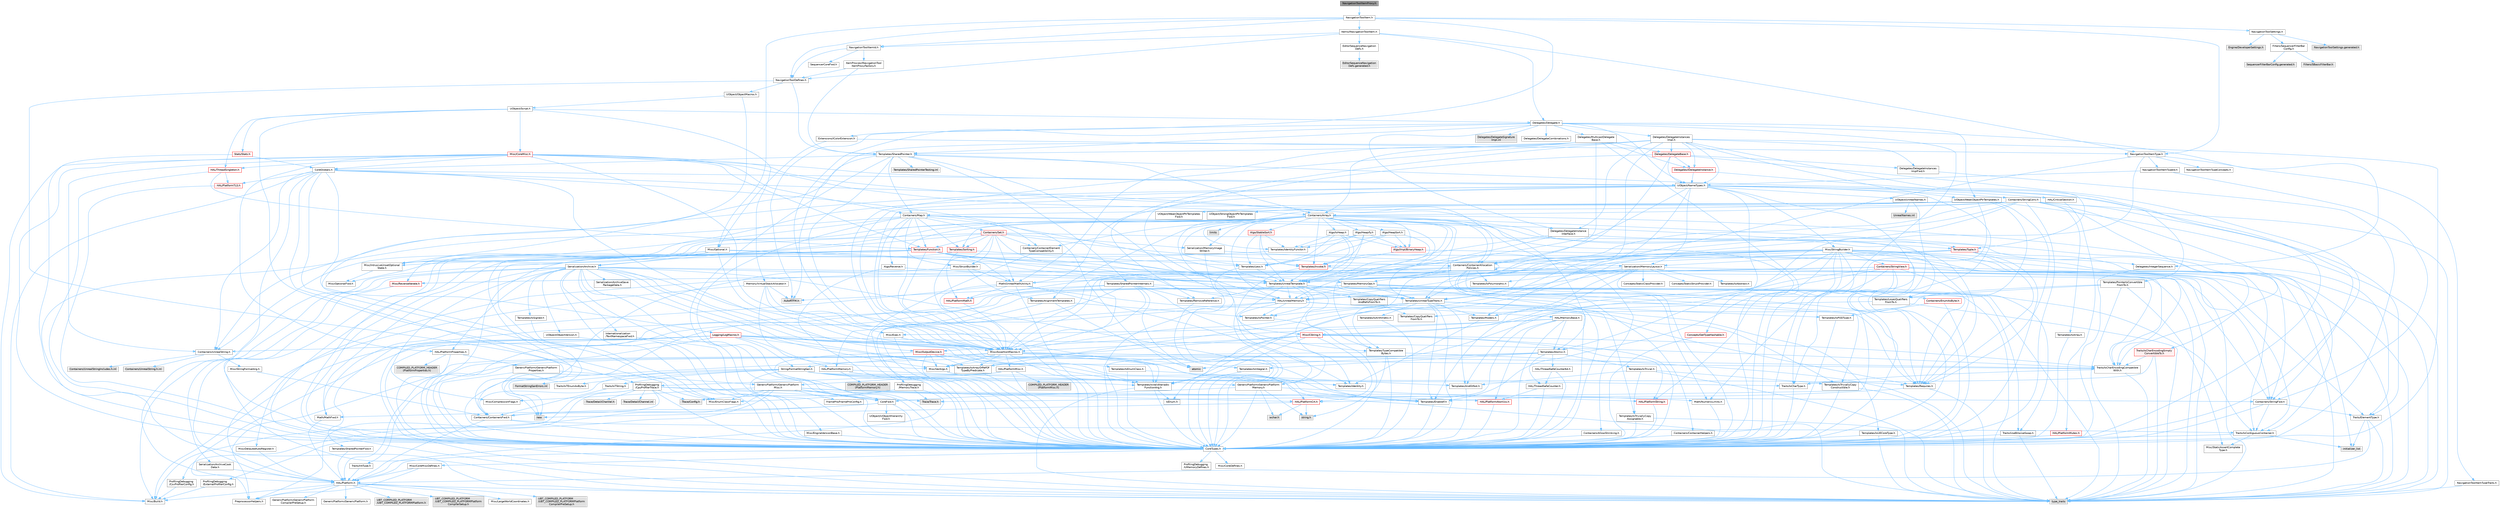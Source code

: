 digraph "NavigationToolItemProxy.h"
{
 // INTERACTIVE_SVG=YES
 // LATEX_PDF_SIZE
  bgcolor="transparent";
  edge [fontname=Helvetica,fontsize=10,labelfontname=Helvetica,labelfontsize=10];
  node [fontname=Helvetica,fontsize=10,shape=box,height=0.2,width=0.4];
  Node1 [id="Node000001",label="NavigationToolItemProxy.h",height=0.2,width=0.4,color="gray40", fillcolor="grey60", style="filled", fontcolor="black",tooltip=" "];
  Node1 -> Node2 [id="edge1_Node000001_Node000002",color="steelblue1",style="solid",tooltip=" "];
  Node2 [id="Node000002",label="NavigationToolItem.h",height=0.2,width=0.4,color="grey40", fillcolor="white", style="filled",URL="$db/daa/NavigationToolItem_8h.html",tooltip=" "];
  Node2 -> Node3 [id="edge2_Node000002_Node000003",color="steelblue1",style="solid",tooltip=" "];
  Node3 [id="Node000003",label="Misc/Optional.h",height=0.2,width=0.4,color="grey40", fillcolor="white", style="filled",URL="$d2/dae/Optional_8h.html",tooltip=" "];
  Node3 -> Node4 [id="edge3_Node000003_Node000004",color="steelblue1",style="solid",tooltip=" "];
  Node4 [id="Node000004",label="CoreTypes.h",height=0.2,width=0.4,color="grey40", fillcolor="white", style="filled",URL="$dc/dec/CoreTypes_8h.html",tooltip=" "];
  Node4 -> Node5 [id="edge4_Node000004_Node000005",color="steelblue1",style="solid",tooltip=" "];
  Node5 [id="Node000005",label="HAL/Platform.h",height=0.2,width=0.4,color="grey40", fillcolor="white", style="filled",URL="$d9/dd0/Platform_8h.html",tooltip=" "];
  Node5 -> Node6 [id="edge5_Node000005_Node000006",color="steelblue1",style="solid",tooltip=" "];
  Node6 [id="Node000006",label="Misc/Build.h",height=0.2,width=0.4,color="grey40", fillcolor="white", style="filled",URL="$d3/dbb/Build_8h.html",tooltip=" "];
  Node5 -> Node7 [id="edge6_Node000005_Node000007",color="steelblue1",style="solid",tooltip=" "];
  Node7 [id="Node000007",label="Misc/LargeWorldCoordinates.h",height=0.2,width=0.4,color="grey40", fillcolor="white", style="filled",URL="$d2/dcb/LargeWorldCoordinates_8h.html",tooltip=" "];
  Node5 -> Node8 [id="edge7_Node000005_Node000008",color="steelblue1",style="solid",tooltip=" "];
  Node8 [id="Node000008",label="type_traits",height=0.2,width=0.4,color="grey60", fillcolor="#E0E0E0", style="filled",tooltip=" "];
  Node5 -> Node9 [id="edge8_Node000005_Node000009",color="steelblue1",style="solid",tooltip=" "];
  Node9 [id="Node000009",label="PreprocessorHelpers.h",height=0.2,width=0.4,color="grey40", fillcolor="white", style="filled",URL="$db/ddb/PreprocessorHelpers_8h.html",tooltip=" "];
  Node5 -> Node10 [id="edge9_Node000005_Node000010",color="steelblue1",style="solid",tooltip=" "];
  Node10 [id="Node000010",label="UBT_COMPILED_PLATFORM\l/UBT_COMPILED_PLATFORMPlatform\lCompilerPreSetup.h",height=0.2,width=0.4,color="grey60", fillcolor="#E0E0E0", style="filled",tooltip=" "];
  Node5 -> Node11 [id="edge10_Node000005_Node000011",color="steelblue1",style="solid",tooltip=" "];
  Node11 [id="Node000011",label="GenericPlatform/GenericPlatform\lCompilerPreSetup.h",height=0.2,width=0.4,color="grey40", fillcolor="white", style="filled",URL="$d9/dc8/GenericPlatformCompilerPreSetup_8h.html",tooltip=" "];
  Node5 -> Node12 [id="edge11_Node000005_Node000012",color="steelblue1",style="solid",tooltip=" "];
  Node12 [id="Node000012",label="GenericPlatform/GenericPlatform.h",height=0.2,width=0.4,color="grey40", fillcolor="white", style="filled",URL="$d6/d84/GenericPlatform_8h.html",tooltip=" "];
  Node5 -> Node13 [id="edge12_Node000005_Node000013",color="steelblue1",style="solid",tooltip=" "];
  Node13 [id="Node000013",label="UBT_COMPILED_PLATFORM\l/UBT_COMPILED_PLATFORMPlatform.h",height=0.2,width=0.4,color="grey60", fillcolor="#E0E0E0", style="filled",tooltip=" "];
  Node5 -> Node14 [id="edge13_Node000005_Node000014",color="steelblue1",style="solid",tooltip=" "];
  Node14 [id="Node000014",label="UBT_COMPILED_PLATFORM\l/UBT_COMPILED_PLATFORMPlatform\lCompilerSetup.h",height=0.2,width=0.4,color="grey60", fillcolor="#E0E0E0", style="filled",tooltip=" "];
  Node4 -> Node15 [id="edge14_Node000004_Node000015",color="steelblue1",style="solid",tooltip=" "];
  Node15 [id="Node000015",label="ProfilingDebugging\l/UMemoryDefines.h",height=0.2,width=0.4,color="grey40", fillcolor="white", style="filled",URL="$d2/da2/UMemoryDefines_8h.html",tooltip=" "];
  Node4 -> Node16 [id="edge15_Node000004_Node000016",color="steelblue1",style="solid",tooltip=" "];
  Node16 [id="Node000016",label="Misc/CoreMiscDefines.h",height=0.2,width=0.4,color="grey40", fillcolor="white", style="filled",URL="$da/d38/CoreMiscDefines_8h.html",tooltip=" "];
  Node16 -> Node5 [id="edge16_Node000016_Node000005",color="steelblue1",style="solid",tooltip=" "];
  Node16 -> Node9 [id="edge17_Node000016_Node000009",color="steelblue1",style="solid",tooltip=" "];
  Node4 -> Node17 [id="edge18_Node000004_Node000017",color="steelblue1",style="solid",tooltip=" "];
  Node17 [id="Node000017",label="Misc/CoreDefines.h",height=0.2,width=0.4,color="grey40", fillcolor="white", style="filled",URL="$d3/dd2/CoreDefines_8h.html",tooltip=" "];
  Node3 -> Node18 [id="edge19_Node000003_Node000018",color="steelblue1",style="solid",tooltip=" "];
  Node18 [id="Node000018",label="Misc/AssertionMacros.h",height=0.2,width=0.4,color="grey40", fillcolor="white", style="filled",URL="$d0/dfa/AssertionMacros_8h.html",tooltip=" "];
  Node18 -> Node4 [id="edge20_Node000018_Node000004",color="steelblue1",style="solid",tooltip=" "];
  Node18 -> Node5 [id="edge21_Node000018_Node000005",color="steelblue1",style="solid",tooltip=" "];
  Node18 -> Node19 [id="edge22_Node000018_Node000019",color="steelblue1",style="solid",tooltip=" "];
  Node19 [id="Node000019",label="HAL/PlatformMisc.h",height=0.2,width=0.4,color="grey40", fillcolor="white", style="filled",URL="$d0/df5/PlatformMisc_8h.html",tooltip=" "];
  Node19 -> Node4 [id="edge23_Node000019_Node000004",color="steelblue1",style="solid",tooltip=" "];
  Node19 -> Node20 [id="edge24_Node000019_Node000020",color="steelblue1",style="solid",tooltip=" "];
  Node20 [id="Node000020",label="GenericPlatform/GenericPlatform\lMisc.h",height=0.2,width=0.4,color="grey40", fillcolor="white", style="filled",URL="$db/d9a/GenericPlatformMisc_8h.html",tooltip=" "];
  Node20 -> Node21 [id="edge25_Node000020_Node000021",color="steelblue1",style="solid",tooltip=" "];
  Node21 [id="Node000021",label="Containers/StringFwd.h",height=0.2,width=0.4,color="grey40", fillcolor="white", style="filled",URL="$df/d37/StringFwd_8h.html",tooltip=" "];
  Node21 -> Node4 [id="edge26_Node000021_Node000004",color="steelblue1",style="solid",tooltip=" "];
  Node21 -> Node22 [id="edge27_Node000021_Node000022",color="steelblue1",style="solid",tooltip=" "];
  Node22 [id="Node000022",label="Traits/ElementType.h",height=0.2,width=0.4,color="grey40", fillcolor="white", style="filled",URL="$d5/d4f/ElementType_8h.html",tooltip=" "];
  Node22 -> Node5 [id="edge28_Node000022_Node000005",color="steelblue1",style="solid",tooltip=" "];
  Node22 -> Node23 [id="edge29_Node000022_Node000023",color="steelblue1",style="solid",tooltip=" "];
  Node23 [id="Node000023",label="initializer_list",height=0.2,width=0.4,color="grey60", fillcolor="#E0E0E0", style="filled",tooltip=" "];
  Node22 -> Node8 [id="edge30_Node000022_Node000008",color="steelblue1",style="solid",tooltip=" "];
  Node21 -> Node24 [id="edge31_Node000021_Node000024",color="steelblue1",style="solid",tooltip=" "];
  Node24 [id="Node000024",label="Traits/IsContiguousContainer.h",height=0.2,width=0.4,color="grey40", fillcolor="white", style="filled",URL="$d5/d3c/IsContiguousContainer_8h.html",tooltip=" "];
  Node24 -> Node4 [id="edge32_Node000024_Node000004",color="steelblue1",style="solid",tooltip=" "];
  Node24 -> Node25 [id="edge33_Node000024_Node000025",color="steelblue1",style="solid",tooltip=" "];
  Node25 [id="Node000025",label="Misc/StaticAssertComplete\lType.h",height=0.2,width=0.4,color="grey40", fillcolor="white", style="filled",URL="$d5/d4e/StaticAssertCompleteType_8h.html",tooltip=" "];
  Node24 -> Node23 [id="edge34_Node000024_Node000023",color="steelblue1",style="solid",tooltip=" "];
  Node20 -> Node26 [id="edge35_Node000020_Node000026",color="steelblue1",style="solid",tooltip=" "];
  Node26 [id="Node000026",label="CoreFwd.h",height=0.2,width=0.4,color="grey40", fillcolor="white", style="filled",URL="$d1/d1e/CoreFwd_8h.html",tooltip=" "];
  Node26 -> Node4 [id="edge36_Node000026_Node000004",color="steelblue1",style="solid",tooltip=" "];
  Node26 -> Node27 [id="edge37_Node000026_Node000027",color="steelblue1",style="solid",tooltip=" "];
  Node27 [id="Node000027",label="Containers/ContainersFwd.h",height=0.2,width=0.4,color="grey40", fillcolor="white", style="filled",URL="$d4/d0a/ContainersFwd_8h.html",tooltip=" "];
  Node27 -> Node5 [id="edge38_Node000027_Node000005",color="steelblue1",style="solid",tooltip=" "];
  Node27 -> Node4 [id="edge39_Node000027_Node000004",color="steelblue1",style="solid",tooltip=" "];
  Node27 -> Node24 [id="edge40_Node000027_Node000024",color="steelblue1",style="solid",tooltip=" "];
  Node26 -> Node28 [id="edge41_Node000026_Node000028",color="steelblue1",style="solid",tooltip=" "];
  Node28 [id="Node000028",label="Math/MathFwd.h",height=0.2,width=0.4,color="grey40", fillcolor="white", style="filled",URL="$d2/d10/MathFwd_8h.html",tooltip=" "];
  Node28 -> Node5 [id="edge42_Node000028_Node000005",color="steelblue1",style="solid",tooltip=" "];
  Node26 -> Node29 [id="edge43_Node000026_Node000029",color="steelblue1",style="solid",tooltip=" "];
  Node29 [id="Node000029",label="UObject/UObjectHierarchy\lFwd.h",height=0.2,width=0.4,color="grey40", fillcolor="white", style="filled",URL="$d3/d13/UObjectHierarchyFwd_8h.html",tooltip=" "];
  Node20 -> Node4 [id="edge44_Node000020_Node000004",color="steelblue1",style="solid",tooltip=" "];
  Node20 -> Node30 [id="edge45_Node000020_Node000030",color="steelblue1",style="solid",tooltip=" "];
  Node30 [id="Node000030",label="FramePro/FrameProConfig.h",height=0.2,width=0.4,color="grey40", fillcolor="white", style="filled",URL="$d7/d90/FrameProConfig_8h.html",tooltip=" "];
  Node20 -> Node31 [id="edge46_Node000020_Node000031",color="steelblue1",style="solid",tooltip=" "];
  Node31 [id="Node000031",label="HAL/PlatformCrt.h",height=0.2,width=0.4,color="red", fillcolor="#FFF0F0", style="filled",URL="$d8/d75/PlatformCrt_8h.html",tooltip=" "];
  Node31 -> Node32 [id="edge47_Node000031_Node000032",color="steelblue1",style="solid",tooltip=" "];
  Node32 [id="Node000032",label="new",height=0.2,width=0.4,color="grey60", fillcolor="#E0E0E0", style="filled",tooltip=" "];
  Node31 -> Node33 [id="edge48_Node000031_Node000033",color="steelblue1",style="solid",tooltip=" "];
  Node33 [id="Node000033",label="wchar.h",height=0.2,width=0.4,color="grey60", fillcolor="#E0E0E0", style="filled",tooltip=" "];
  Node31 -> Node40 [id="edge49_Node000031_Node000040",color="steelblue1",style="solid",tooltip=" "];
  Node40 [id="Node000040",label="string.h",height=0.2,width=0.4,color="grey60", fillcolor="#E0E0E0", style="filled",tooltip=" "];
  Node20 -> Node41 [id="edge50_Node000020_Node000041",color="steelblue1",style="solid",tooltip=" "];
  Node41 [id="Node000041",label="Math/NumericLimits.h",height=0.2,width=0.4,color="grey40", fillcolor="white", style="filled",URL="$df/d1b/NumericLimits_8h.html",tooltip=" "];
  Node41 -> Node4 [id="edge51_Node000041_Node000004",color="steelblue1",style="solid",tooltip=" "];
  Node20 -> Node42 [id="edge52_Node000020_Node000042",color="steelblue1",style="solid",tooltip=" "];
  Node42 [id="Node000042",label="Misc/CompressionFlags.h",height=0.2,width=0.4,color="grey40", fillcolor="white", style="filled",URL="$d9/d76/CompressionFlags_8h.html",tooltip=" "];
  Node20 -> Node43 [id="edge53_Node000020_Node000043",color="steelblue1",style="solid",tooltip=" "];
  Node43 [id="Node000043",label="Misc/EnumClassFlags.h",height=0.2,width=0.4,color="grey40", fillcolor="white", style="filled",URL="$d8/de7/EnumClassFlags_8h.html",tooltip=" "];
  Node20 -> Node44 [id="edge54_Node000020_Node000044",color="steelblue1",style="solid",tooltip=" "];
  Node44 [id="Node000044",label="ProfilingDebugging\l/CsvProfilerConfig.h",height=0.2,width=0.4,color="grey40", fillcolor="white", style="filled",URL="$d3/d88/CsvProfilerConfig_8h.html",tooltip=" "];
  Node44 -> Node6 [id="edge55_Node000044_Node000006",color="steelblue1",style="solid",tooltip=" "];
  Node20 -> Node45 [id="edge56_Node000020_Node000045",color="steelblue1",style="solid",tooltip=" "];
  Node45 [id="Node000045",label="ProfilingDebugging\l/ExternalProfilerConfig.h",height=0.2,width=0.4,color="grey40", fillcolor="white", style="filled",URL="$d3/dbb/ExternalProfilerConfig_8h.html",tooltip=" "];
  Node45 -> Node6 [id="edge57_Node000045_Node000006",color="steelblue1",style="solid",tooltip=" "];
  Node19 -> Node46 [id="edge58_Node000019_Node000046",color="steelblue1",style="solid",tooltip=" "];
  Node46 [id="Node000046",label="COMPILED_PLATFORM_HEADER\l(PlatformMisc.h)",height=0.2,width=0.4,color="grey60", fillcolor="#E0E0E0", style="filled",tooltip=" "];
  Node19 -> Node47 [id="edge59_Node000019_Node000047",color="steelblue1",style="solid",tooltip=" "];
  Node47 [id="Node000047",label="ProfilingDebugging\l/CpuProfilerTrace.h",height=0.2,width=0.4,color="grey40", fillcolor="white", style="filled",URL="$da/dcb/CpuProfilerTrace_8h.html",tooltip=" "];
  Node47 -> Node4 [id="edge60_Node000047_Node000004",color="steelblue1",style="solid",tooltip=" "];
  Node47 -> Node27 [id="edge61_Node000047_Node000027",color="steelblue1",style="solid",tooltip=" "];
  Node47 -> Node48 [id="edge62_Node000047_Node000048",color="steelblue1",style="solid",tooltip=" "];
  Node48 [id="Node000048",label="HAL/PlatformAtomics.h",height=0.2,width=0.4,color="red", fillcolor="#FFF0F0", style="filled",URL="$d3/d36/PlatformAtomics_8h.html",tooltip=" "];
  Node48 -> Node4 [id="edge63_Node000048_Node000004",color="steelblue1",style="solid",tooltip=" "];
  Node47 -> Node9 [id="edge64_Node000047_Node000009",color="steelblue1",style="solid",tooltip=" "];
  Node47 -> Node6 [id="edge65_Node000047_Node000006",color="steelblue1",style="solid",tooltip=" "];
  Node47 -> Node51 [id="edge66_Node000047_Node000051",color="steelblue1",style="solid",tooltip=" "];
  Node51 [id="Node000051",label="Trace/Config.h",height=0.2,width=0.4,color="grey60", fillcolor="#E0E0E0", style="filled",tooltip=" "];
  Node47 -> Node52 [id="edge67_Node000047_Node000052",color="steelblue1",style="solid",tooltip=" "];
  Node52 [id="Node000052",label="Trace/Detail/Channel.h",height=0.2,width=0.4,color="grey60", fillcolor="#E0E0E0", style="filled",tooltip=" "];
  Node47 -> Node53 [id="edge68_Node000047_Node000053",color="steelblue1",style="solid",tooltip=" "];
  Node53 [id="Node000053",label="Trace/Detail/Channel.inl",height=0.2,width=0.4,color="grey60", fillcolor="#E0E0E0", style="filled",tooltip=" "];
  Node47 -> Node54 [id="edge69_Node000047_Node000054",color="steelblue1",style="solid",tooltip=" "];
  Node54 [id="Node000054",label="Trace/Trace.h",height=0.2,width=0.4,color="grey60", fillcolor="#E0E0E0", style="filled",tooltip=" "];
  Node18 -> Node9 [id="edge70_Node000018_Node000009",color="steelblue1",style="solid",tooltip=" "];
  Node18 -> Node55 [id="edge71_Node000018_Node000055",color="steelblue1",style="solid",tooltip=" "];
  Node55 [id="Node000055",label="Templates/EnableIf.h",height=0.2,width=0.4,color="grey40", fillcolor="white", style="filled",URL="$d7/d60/EnableIf_8h.html",tooltip=" "];
  Node55 -> Node4 [id="edge72_Node000055_Node000004",color="steelblue1",style="solid",tooltip=" "];
  Node18 -> Node56 [id="edge73_Node000018_Node000056",color="steelblue1",style="solid",tooltip=" "];
  Node56 [id="Node000056",label="Templates/IsArrayOrRefOf\lTypeByPredicate.h",height=0.2,width=0.4,color="grey40", fillcolor="white", style="filled",URL="$d6/da1/IsArrayOrRefOfTypeByPredicate_8h.html",tooltip=" "];
  Node56 -> Node4 [id="edge74_Node000056_Node000004",color="steelblue1",style="solid",tooltip=" "];
  Node18 -> Node57 [id="edge75_Node000018_Node000057",color="steelblue1",style="solid",tooltip=" "];
  Node57 [id="Node000057",label="Templates/IsValidVariadic\lFunctionArg.h",height=0.2,width=0.4,color="grey40", fillcolor="white", style="filled",URL="$d0/dc8/IsValidVariadicFunctionArg_8h.html",tooltip=" "];
  Node57 -> Node4 [id="edge76_Node000057_Node000004",color="steelblue1",style="solid",tooltip=" "];
  Node57 -> Node58 [id="edge77_Node000057_Node000058",color="steelblue1",style="solid",tooltip=" "];
  Node58 [id="Node000058",label="IsEnum.h",height=0.2,width=0.4,color="grey40", fillcolor="white", style="filled",URL="$d4/de5/IsEnum_8h.html",tooltip=" "];
  Node57 -> Node8 [id="edge78_Node000057_Node000008",color="steelblue1",style="solid",tooltip=" "];
  Node18 -> Node59 [id="edge79_Node000018_Node000059",color="steelblue1",style="solid",tooltip=" "];
  Node59 [id="Node000059",label="Traits/IsCharEncodingCompatible\lWith.h",height=0.2,width=0.4,color="grey40", fillcolor="white", style="filled",URL="$df/dd1/IsCharEncodingCompatibleWith_8h.html",tooltip=" "];
  Node59 -> Node8 [id="edge80_Node000059_Node000008",color="steelblue1",style="solid",tooltip=" "];
  Node59 -> Node60 [id="edge81_Node000059_Node000060",color="steelblue1",style="solid",tooltip=" "];
  Node60 [id="Node000060",label="Traits/IsCharType.h",height=0.2,width=0.4,color="grey40", fillcolor="white", style="filled",URL="$db/d51/IsCharType_8h.html",tooltip=" "];
  Node60 -> Node4 [id="edge82_Node000060_Node000004",color="steelblue1",style="solid",tooltip=" "];
  Node18 -> Node61 [id="edge83_Node000018_Node000061",color="steelblue1",style="solid",tooltip=" "];
  Node61 [id="Node000061",label="Misc/VarArgs.h",height=0.2,width=0.4,color="grey40", fillcolor="white", style="filled",URL="$d5/d6f/VarArgs_8h.html",tooltip=" "];
  Node61 -> Node4 [id="edge84_Node000061_Node000004",color="steelblue1",style="solid",tooltip=" "];
  Node18 -> Node62 [id="edge85_Node000018_Node000062",color="steelblue1",style="solid",tooltip=" "];
  Node62 [id="Node000062",label="String/FormatStringSan.h",height=0.2,width=0.4,color="grey40", fillcolor="white", style="filled",URL="$d3/d8b/FormatStringSan_8h.html",tooltip=" "];
  Node62 -> Node8 [id="edge86_Node000062_Node000008",color="steelblue1",style="solid",tooltip=" "];
  Node62 -> Node4 [id="edge87_Node000062_Node000004",color="steelblue1",style="solid",tooltip=" "];
  Node62 -> Node63 [id="edge88_Node000062_Node000063",color="steelblue1",style="solid",tooltip=" "];
  Node63 [id="Node000063",label="Templates/Requires.h",height=0.2,width=0.4,color="grey40", fillcolor="white", style="filled",URL="$dc/d96/Requires_8h.html",tooltip=" "];
  Node63 -> Node55 [id="edge89_Node000063_Node000055",color="steelblue1",style="solid",tooltip=" "];
  Node63 -> Node8 [id="edge90_Node000063_Node000008",color="steelblue1",style="solid",tooltip=" "];
  Node62 -> Node64 [id="edge91_Node000062_Node000064",color="steelblue1",style="solid",tooltip=" "];
  Node64 [id="Node000064",label="Templates/Identity.h",height=0.2,width=0.4,color="grey40", fillcolor="white", style="filled",URL="$d0/dd5/Identity_8h.html",tooltip=" "];
  Node62 -> Node57 [id="edge92_Node000062_Node000057",color="steelblue1",style="solid",tooltip=" "];
  Node62 -> Node60 [id="edge93_Node000062_Node000060",color="steelblue1",style="solid",tooltip=" "];
  Node62 -> Node65 [id="edge94_Node000062_Node000065",color="steelblue1",style="solid",tooltip=" "];
  Node65 [id="Node000065",label="Traits/IsTEnumAsByte.h",height=0.2,width=0.4,color="grey40", fillcolor="white", style="filled",URL="$d1/de6/IsTEnumAsByte_8h.html",tooltip=" "];
  Node62 -> Node66 [id="edge95_Node000062_Node000066",color="steelblue1",style="solid",tooltip=" "];
  Node66 [id="Node000066",label="Traits/IsTString.h",height=0.2,width=0.4,color="grey40", fillcolor="white", style="filled",URL="$d0/df8/IsTString_8h.html",tooltip=" "];
  Node66 -> Node27 [id="edge96_Node000066_Node000027",color="steelblue1",style="solid",tooltip=" "];
  Node62 -> Node27 [id="edge97_Node000062_Node000027",color="steelblue1",style="solid",tooltip=" "];
  Node62 -> Node67 [id="edge98_Node000062_Node000067",color="steelblue1",style="solid",tooltip=" "];
  Node67 [id="Node000067",label="FormatStringSanErrors.inl",height=0.2,width=0.4,color="grey60", fillcolor="#E0E0E0", style="filled",tooltip=" "];
  Node18 -> Node68 [id="edge99_Node000018_Node000068",color="steelblue1",style="solid",tooltip=" "];
  Node68 [id="Node000068",label="atomic",height=0.2,width=0.4,color="grey60", fillcolor="#E0E0E0", style="filled",tooltip=" "];
  Node3 -> Node69 [id="edge100_Node000003_Node000069",color="steelblue1",style="solid",tooltip=" "];
  Node69 [id="Node000069",label="Misc/IntrusiveUnsetOptional\lState.h",height=0.2,width=0.4,color="grey40", fillcolor="white", style="filled",URL="$d2/d0a/IntrusiveUnsetOptionalState_8h.html",tooltip=" "];
  Node69 -> Node70 [id="edge101_Node000069_Node000070",color="steelblue1",style="solid",tooltip=" "];
  Node70 [id="Node000070",label="Misc/OptionalFwd.h",height=0.2,width=0.4,color="grey40", fillcolor="white", style="filled",URL="$dc/d50/OptionalFwd_8h.html",tooltip=" "];
  Node3 -> Node70 [id="edge102_Node000003_Node000070",color="steelblue1",style="solid",tooltip=" "];
  Node3 -> Node71 [id="edge103_Node000003_Node000071",color="steelblue1",style="solid",tooltip=" "];
  Node71 [id="Node000071",label="Templates/MemoryOps.h",height=0.2,width=0.4,color="grey40", fillcolor="white", style="filled",URL="$db/dea/MemoryOps_8h.html",tooltip=" "];
  Node71 -> Node4 [id="edge104_Node000071_Node000004",color="steelblue1",style="solid",tooltip=" "];
  Node71 -> Node72 [id="edge105_Node000071_Node000072",color="steelblue1",style="solid",tooltip=" "];
  Node72 [id="Node000072",label="HAL/UnrealMemory.h",height=0.2,width=0.4,color="grey40", fillcolor="white", style="filled",URL="$d9/d96/UnrealMemory_8h.html",tooltip=" "];
  Node72 -> Node4 [id="edge106_Node000072_Node000004",color="steelblue1",style="solid",tooltip=" "];
  Node72 -> Node73 [id="edge107_Node000072_Node000073",color="steelblue1",style="solid",tooltip=" "];
  Node73 [id="Node000073",label="GenericPlatform/GenericPlatform\lMemory.h",height=0.2,width=0.4,color="grey40", fillcolor="white", style="filled",URL="$dd/d22/GenericPlatformMemory_8h.html",tooltip=" "];
  Node73 -> Node26 [id="edge108_Node000073_Node000026",color="steelblue1",style="solid",tooltip=" "];
  Node73 -> Node4 [id="edge109_Node000073_Node000004",color="steelblue1",style="solid",tooltip=" "];
  Node73 -> Node74 [id="edge110_Node000073_Node000074",color="steelblue1",style="solid",tooltip=" "];
  Node74 [id="Node000074",label="HAL/PlatformString.h",height=0.2,width=0.4,color="red", fillcolor="#FFF0F0", style="filled",URL="$db/db5/PlatformString_8h.html",tooltip=" "];
  Node74 -> Node4 [id="edge111_Node000074_Node000004",color="steelblue1",style="solid",tooltip=" "];
  Node73 -> Node40 [id="edge112_Node000073_Node000040",color="steelblue1",style="solid",tooltip=" "];
  Node73 -> Node33 [id="edge113_Node000073_Node000033",color="steelblue1",style="solid",tooltip=" "];
  Node72 -> Node76 [id="edge114_Node000072_Node000076",color="steelblue1",style="solid",tooltip=" "];
  Node76 [id="Node000076",label="HAL/MemoryBase.h",height=0.2,width=0.4,color="grey40", fillcolor="white", style="filled",URL="$d6/d9f/MemoryBase_8h.html",tooltip=" "];
  Node76 -> Node4 [id="edge115_Node000076_Node000004",color="steelblue1",style="solid",tooltip=" "];
  Node76 -> Node48 [id="edge116_Node000076_Node000048",color="steelblue1",style="solid",tooltip=" "];
  Node76 -> Node31 [id="edge117_Node000076_Node000031",color="steelblue1",style="solid",tooltip=" "];
  Node76 -> Node77 [id="edge118_Node000076_Node000077",color="steelblue1",style="solid",tooltip=" "];
  Node77 [id="Node000077",label="Misc/Exec.h",height=0.2,width=0.4,color="grey40", fillcolor="white", style="filled",URL="$de/ddb/Exec_8h.html",tooltip=" "];
  Node77 -> Node4 [id="edge119_Node000077_Node000004",color="steelblue1",style="solid",tooltip=" "];
  Node77 -> Node18 [id="edge120_Node000077_Node000018",color="steelblue1",style="solid",tooltip=" "];
  Node76 -> Node78 [id="edge121_Node000076_Node000078",color="steelblue1",style="solid",tooltip=" "];
  Node78 [id="Node000078",label="Misc/OutputDevice.h",height=0.2,width=0.4,color="red", fillcolor="#FFF0F0", style="filled",URL="$d7/d32/OutputDevice_8h.html",tooltip=" "];
  Node78 -> Node26 [id="edge122_Node000078_Node000026",color="steelblue1",style="solid",tooltip=" "];
  Node78 -> Node4 [id="edge123_Node000078_Node000004",color="steelblue1",style="solid",tooltip=" "];
  Node78 -> Node61 [id="edge124_Node000078_Node000061",color="steelblue1",style="solid",tooltip=" "];
  Node78 -> Node56 [id="edge125_Node000078_Node000056",color="steelblue1",style="solid",tooltip=" "];
  Node78 -> Node57 [id="edge126_Node000078_Node000057",color="steelblue1",style="solid",tooltip=" "];
  Node78 -> Node59 [id="edge127_Node000078_Node000059",color="steelblue1",style="solid",tooltip=" "];
  Node76 -> Node80 [id="edge128_Node000076_Node000080",color="steelblue1",style="solid",tooltip=" "];
  Node80 [id="Node000080",label="Templates/Atomic.h",height=0.2,width=0.4,color="grey40", fillcolor="white", style="filled",URL="$d3/d91/Atomic_8h.html",tooltip=" "];
  Node80 -> Node81 [id="edge129_Node000080_Node000081",color="steelblue1",style="solid",tooltip=" "];
  Node81 [id="Node000081",label="HAL/ThreadSafeCounter.h",height=0.2,width=0.4,color="grey40", fillcolor="white", style="filled",URL="$dc/dc9/ThreadSafeCounter_8h.html",tooltip=" "];
  Node81 -> Node4 [id="edge130_Node000081_Node000004",color="steelblue1",style="solid",tooltip=" "];
  Node81 -> Node48 [id="edge131_Node000081_Node000048",color="steelblue1",style="solid",tooltip=" "];
  Node80 -> Node82 [id="edge132_Node000080_Node000082",color="steelblue1",style="solid",tooltip=" "];
  Node82 [id="Node000082",label="HAL/ThreadSafeCounter64.h",height=0.2,width=0.4,color="grey40", fillcolor="white", style="filled",URL="$d0/d12/ThreadSafeCounter64_8h.html",tooltip=" "];
  Node82 -> Node4 [id="edge133_Node000082_Node000004",color="steelblue1",style="solid",tooltip=" "];
  Node82 -> Node81 [id="edge134_Node000082_Node000081",color="steelblue1",style="solid",tooltip=" "];
  Node80 -> Node83 [id="edge135_Node000080_Node000083",color="steelblue1",style="solid",tooltip=" "];
  Node83 [id="Node000083",label="Templates/IsIntegral.h",height=0.2,width=0.4,color="grey40", fillcolor="white", style="filled",URL="$da/d64/IsIntegral_8h.html",tooltip=" "];
  Node83 -> Node4 [id="edge136_Node000083_Node000004",color="steelblue1",style="solid",tooltip=" "];
  Node80 -> Node84 [id="edge137_Node000080_Node000084",color="steelblue1",style="solid",tooltip=" "];
  Node84 [id="Node000084",label="Templates/IsTrivial.h",height=0.2,width=0.4,color="grey40", fillcolor="white", style="filled",URL="$da/d4c/IsTrivial_8h.html",tooltip=" "];
  Node84 -> Node85 [id="edge138_Node000084_Node000085",color="steelblue1",style="solid",tooltip=" "];
  Node85 [id="Node000085",label="Templates/AndOrNot.h",height=0.2,width=0.4,color="grey40", fillcolor="white", style="filled",URL="$db/d0a/AndOrNot_8h.html",tooltip=" "];
  Node85 -> Node4 [id="edge139_Node000085_Node000004",color="steelblue1",style="solid",tooltip=" "];
  Node84 -> Node86 [id="edge140_Node000084_Node000086",color="steelblue1",style="solid",tooltip=" "];
  Node86 [id="Node000086",label="Templates/IsTriviallyCopy\lConstructible.h",height=0.2,width=0.4,color="grey40", fillcolor="white", style="filled",URL="$d3/d78/IsTriviallyCopyConstructible_8h.html",tooltip=" "];
  Node86 -> Node4 [id="edge141_Node000086_Node000004",color="steelblue1",style="solid",tooltip=" "];
  Node86 -> Node8 [id="edge142_Node000086_Node000008",color="steelblue1",style="solid",tooltip=" "];
  Node84 -> Node87 [id="edge143_Node000084_Node000087",color="steelblue1",style="solid",tooltip=" "];
  Node87 [id="Node000087",label="Templates/IsTriviallyCopy\lAssignable.h",height=0.2,width=0.4,color="grey40", fillcolor="white", style="filled",URL="$d2/df2/IsTriviallyCopyAssignable_8h.html",tooltip=" "];
  Node87 -> Node4 [id="edge144_Node000087_Node000004",color="steelblue1",style="solid",tooltip=" "];
  Node87 -> Node8 [id="edge145_Node000087_Node000008",color="steelblue1",style="solid",tooltip=" "];
  Node84 -> Node8 [id="edge146_Node000084_Node000008",color="steelblue1",style="solid",tooltip=" "];
  Node80 -> Node88 [id="edge147_Node000080_Node000088",color="steelblue1",style="solid",tooltip=" "];
  Node88 [id="Node000088",label="Traits/IntType.h",height=0.2,width=0.4,color="grey40", fillcolor="white", style="filled",URL="$d7/deb/IntType_8h.html",tooltip=" "];
  Node88 -> Node5 [id="edge148_Node000088_Node000005",color="steelblue1",style="solid",tooltip=" "];
  Node80 -> Node68 [id="edge149_Node000080_Node000068",color="steelblue1",style="solid",tooltip=" "];
  Node72 -> Node89 [id="edge150_Node000072_Node000089",color="steelblue1",style="solid",tooltip=" "];
  Node89 [id="Node000089",label="HAL/PlatformMemory.h",height=0.2,width=0.4,color="grey40", fillcolor="white", style="filled",URL="$de/d68/PlatformMemory_8h.html",tooltip=" "];
  Node89 -> Node4 [id="edge151_Node000089_Node000004",color="steelblue1",style="solid",tooltip=" "];
  Node89 -> Node73 [id="edge152_Node000089_Node000073",color="steelblue1",style="solid",tooltip=" "];
  Node89 -> Node90 [id="edge153_Node000089_Node000090",color="steelblue1",style="solid",tooltip=" "];
  Node90 [id="Node000090",label="COMPILED_PLATFORM_HEADER\l(PlatformMemory.h)",height=0.2,width=0.4,color="grey60", fillcolor="#E0E0E0", style="filled",tooltip=" "];
  Node72 -> Node91 [id="edge154_Node000072_Node000091",color="steelblue1",style="solid",tooltip=" "];
  Node91 [id="Node000091",label="ProfilingDebugging\l/MemoryTrace.h",height=0.2,width=0.4,color="grey40", fillcolor="white", style="filled",URL="$da/dd7/MemoryTrace_8h.html",tooltip=" "];
  Node91 -> Node5 [id="edge155_Node000091_Node000005",color="steelblue1",style="solid",tooltip=" "];
  Node91 -> Node43 [id="edge156_Node000091_Node000043",color="steelblue1",style="solid",tooltip=" "];
  Node91 -> Node51 [id="edge157_Node000091_Node000051",color="steelblue1",style="solid",tooltip=" "];
  Node91 -> Node54 [id="edge158_Node000091_Node000054",color="steelblue1",style="solid",tooltip=" "];
  Node72 -> Node92 [id="edge159_Node000072_Node000092",color="steelblue1",style="solid",tooltip=" "];
  Node92 [id="Node000092",label="Templates/IsPointer.h",height=0.2,width=0.4,color="grey40", fillcolor="white", style="filled",URL="$d7/d05/IsPointer_8h.html",tooltip=" "];
  Node92 -> Node4 [id="edge160_Node000092_Node000004",color="steelblue1",style="solid",tooltip=" "];
  Node71 -> Node87 [id="edge161_Node000071_Node000087",color="steelblue1",style="solid",tooltip=" "];
  Node71 -> Node86 [id="edge162_Node000071_Node000086",color="steelblue1",style="solid",tooltip=" "];
  Node71 -> Node63 [id="edge163_Node000071_Node000063",color="steelblue1",style="solid",tooltip=" "];
  Node71 -> Node93 [id="edge164_Node000071_Node000093",color="steelblue1",style="solid",tooltip=" "];
  Node93 [id="Node000093",label="Templates/UnrealTypeTraits.h",height=0.2,width=0.4,color="grey40", fillcolor="white", style="filled",URL="$d2/d2d/UnrealTypeTraits_8h.html",tooltip=" "];
  Node93 -> Node4 [id="edge165_Node000093_Node000004",color="steelblue1",style="solid",tooltip=" "];
  Node93 -> Node92 [id="edge166_Node000093_Node000092",color="steelblue1",style="solid",tooltip=" "];
  Node93 -> Node18 [id="edge167_Node000093_Node000018",color="steelblue1",style="solid",tooltip=" "];
  Node93 -> Node85 [id="edge168_Node000093_Node000085",color="steelblue1",style="solid",tooltip=" "];
  Node93 -> Node55 [id="edge169_Node000093_Node000055",color="steelblue1",style="solid",tooltip=" "];
  Node93 -> Node94 [id="edge170_Node000093_Node000094",color="steelblue1",style="solid",tooltip=" "];
  Node94 [id="Node000094",label="Templates/IsArithmetic.h",height=0.2,width=0.4,color="grey40", fillcolor="white", style="filled",URL="$d2/d5d/IsArithmetic_8h.html",tooltip=" "];
  Node94 -> Node4 [id="edge171_Node000094_Node000004",color="steelblue1",style="solid",tooltip=" "];
  Node93 -> Node58 [id="edge172_Node000093_Node000058",color="steelblue1",style="solid",tooltip=" "];
  Node93 -> Node95 [id="edge173_Node000093_Node000095",color="steelblue1",style="solid",tooltip=" "];
  Node95 [id="Node000095",label="Templates/Models.h",height=0.2,width=0.4,color="grey40", fillcolor="white", style="filled",URL="$d3/d0c/Models_8h.html",tooltip=" "];
  Node95 -> Node64 [id="edge174_Node000095_Node000064",color="steelblue1",style="solid",tooltip=" "];
  Node93 -> Node96 [id="edge175_Node000093_Node000096",color="steelblue1",style="solid",tooltip=" "];
  Node96 [id="Node000096",label="Templates/IsPODType.h",height=0.2,width=0.4,color="grey40", fillcolor="white", style="filled",URL="$d7/db1/IsPODType_8h.html",tooltip=" "];
  Node96 -> Node4 [id="edge176_Node000096_Node000004",color="steelblue1",style="solid",tooltip=" "];
  Node93 -> Node97 [id="edge177_Node000093_Node000097",color="steelblue1",style="solid",tooltip=" "];
  Node97 [id="Node000097",label="Templates/IsUECoreType.h",height=0.2,width=0.4,color="grey40", fillcolor="white", style="filled",URL="$d1/db8/IsUECoreType_8h.html",tooltip=" "];
  Node97 -> Node4 [id="edge178_Node000097_Node000004",color="steelblue1",style="solid",tooltip=" "];
  Node97 -> Node8 [id="edge179_Node000097_Node000008",color="steelblue1",style="solid",tooltip=" "];
  Node93 -> Node86 [id="edge180_Node000093_Node000086",color="steelblue1",style="solid",tooltip=" "];
  Node71 -> Node98 [id="edge181_Node000071_Node000098",color="steelblue1",style="solid",tooltip=" "];
  Node98 [id="Node000098",label="Traits/UseBitwiseSwap.h",height=0.2,width=0.4,color="grey40", fillcolor="white", style="filled",URL="$db/df3/UseBitwiseSwap_8h.html",tooltip=" "];
  Node98 -> Node4 [id="edge182_Node000098_Node000004",color="steelblue1",style="solid",tooltip=" "];
  Node98 -> Node8 [id="edge183_Node000098_Node000008",color="steelblue1",style="solid",tooltip=" "];
  Node71 -> Node32 [id="edge184_Node000071_Node000032",color="steelblue1",style="solid",tooltip=" "];
  Node71 -> Node8 [id="edge185_Node000071_Node000008",color="steelblue1",style="solid",tooltip=" "];
  Node3 -> Node99 [id="edge186_Node000003_Node000099",color="steelblue1",style="solid",tooltip=" "];
  Node99 [id="Node000099",label="Templates/UnrealTemplate.h",height=0.2,width=0.4,color="grey40", fillcolor="white", style="filled",URL="$d4/d24/UnrealTemplate_8h.html",tooltip=" "];
  Node99 -> Node4 [id="edge187_Node000099_Node000004",color="steelblue1",style="solid",tooltip=" "];
  Node99 -> Node92 [id="edge188_Node000099_Node000092",color="steelblue1",style="solid",tooltip=" "];
  Node99 -> Node72 [id="edge189_Node000099_Node000072",color="steelblue1",style="solid",tooltip=" "];
  Node99 -> Node100 [id="edge190_Node000099_Node000100",color="steelblue1",style="solid",tooltip=" "];
  Node100 [id="Node000100",label="Templates/CopyQualifiers\lAndRefsFromTo.h",height=0.2,width=0.4,color="grey40", fillcolor="white", style="filled",URL="$d3/db3/CopyQualifiersAndRefsFromTo_8h.html",tooltip=" "];
  Node100 -> Node101 [id="edge191_Node000100_Node000101",color="steelblue1",style="solid",tooltip=" "];
  Node101 [id="Node000101",label="Templates/CopyQualifiers\lFromTo.h",height=0.2,width=0.4,color="grey40", fillcolor="white", style="filled",URL="$d5/db4/CopyQualifiersFromTo_8h.html",tooltip=" "];
  Node99 -> Node93 [id="edge192_Node000099_Node000093",color="steelblue1",style="solid",tooltip=" "];
  Node99 -> Node102 [id="edge193_Node000099_Node000102",color="steelblue1",style="solid",tooltip=" "];
  Node102 [id="Node000102",label="Templates/RemoveReference.h",height=0.2,width=0.4,color="grey40", fillcolor="white", style="filled",URL="$da/dbe/RemoveReference_8h.html",tooltip=" "];
  Node102 -> Node4 [id="edge194_Node000102_Node000004",color="steelblue1",style="solid",tooltip=" "];
  Node99 -> Node63 [id="edge195_Node000099_Node000063",color="steelblue1",style="solid",tooltip=" "];
  Node99 -> Node103 [id="edge196_Node000099_Node000103",color="steelblue1",style="solid",tooltip=" "];
  Node103 [id="Node000103",label="Templates/TypeCompatible\lBytes.h",height=0.2,width=0.4,color="grey40", fillcolor="white", style="filled",URL="$df/d0a/TypeCompatibleBytes_8h.html",tooltip=" "];
  Node103 -> Node4 [id="edge197_Node000103_Node000004",color="steelblue1",style="solid",tooltip=" "];
  Node103 -> Node40 [id="edge198_Node000103_Node000040",color="steelblue1",style="solid",tooltip=" "];
  Node103 -> Node32 [id="edge199_Node000103_Node000032",color="steelblue1",style="solid",tooltip=" "];
  Node103 -> Node8 [id="edge200_Node000103_Node000008",color="steelblue1",style="solid",tooltip=" "];
  Node99 -> Node64 [id="edge201_Node000099_Node000064",color="steelblue1",style="solid",tooltip=" "];
  Node99 -> Node24 [id="edge202_Node000099_Node000024",color="steelblue1",style="solid",tooltip=" "];
  Node99 -> Node98 [id="edge203_Node000099_Node000098",color="steelblue1",style="solid",tooltip=" "];
  Node99 -> Node8 [id="edge204_Node000099_Node000008",color="steelblue1",style="solid",tooltip=" "];
  Node3 -> Node104 [id="edge205_Node000003_Node000104",color="steelblue1",style="solid",tooltip=" "];
  Node104 [id="Node000104",label="Serialization/Archive.h",height=0.2,width=0.4,color="grey40", fillcolor="white", style="filled",URL="$d7/d3b/Archive_8h.html",tooltip=" "];
  Node104 -> Node26 [id="edge206_Node000104_Node000026",color="steelblue1",style="solid",tooltip=" "];
  Node104 -> Node4 [id="edge207_Node000104_Node000004",color="steelblue1",style="solid",tooltip=" "];
  Node104 -> Node105 [id="edge208_Node000104_Node000105",color="steelblue1",style="solid",tooltip=" "];
  Node105 [id="Node000105",label="HAL/PlatformProperties.h",height=0.2,width=0.4,color="grey40", fillcolor="white", style="filled",URL="$d9/db0/PlatformProperties_8h.html",tooltip=" "];
  Node105 -> Node4 [id="edge209_Node000105_Node000004",color="steelblue1",style="solid",tooltip=" "];
  Node105 -> Node106 [id="edge210_Node000105_Node000106",color="steelblue1",style="solid",tooltip=" "];
  Node106 [id="Node000106",label="GenericPlatform/GenericPlatform\lProperties.h",height=0.2,width=0.4,color="grey40", fillcolor="white", style="filled",URL="$d2/dcd/GenericPlatformProperties_8h.html",tooltip=" "];
  Node106 -> Node4 [id="edge211_Node000106_Node000004",color="steelblue1",style="solid",tooltip=" "];
  Node106 -> Node20 [id="edge212_Node000106_Node000020",color="steelblue1",style="solid",tooltip=" "];
  Node105 -> Node107 [id="edge213_Node000105_Node000107",color="steelblue1",style="solid",tooltip=" "];
  Node107 [id="Node000107",label="COMPILED_PLATFORM_HEADER\l(PlatformProperties.h)",height=0.2,width=0.4,color="grey60", fillcolor="#E0E0E0", style="filled",tooltip=" "];
  Node104 -> Node108 [id="edge214_Node000104_Node000108",color="steelblue1",style="solid",tooltip=" "];
  Node108 [id="Node000108",label="Internationalization\l/TextNamespaceFwd.h",height=0.2,width=0.4,color="grey40", fillcolor="white", style="filled",URL="$d8/d97/TextNamespaceFwd_8h.html",tooltip=" "];
  Node108 -> Node4 [id="edge215_Node000108_Node000004",color="steelblue1",style="solid",tooltip=" "];
  Node104 -> Node28 [id="edge216_Node000104_Node000028",color="steelblue1",style="solid",tooltip=" "];
  Node104 -> Node18 [id="edge217_Node000104_Node000018",color="steelblue1",style="solid",tooltip=" "];
  Node104 -> Node6 [id="edge218_Node000104_Node000006",color="steelblue1",style="solid",tooltip=" "];
  Node104 -> Node42 [id="edge219_Node000104_Node000042",color="steelblue1",style="solid",tooltip=" "];
  Node104 -> Node109 [id="edge220_Node000104_Node000109",color="steelblue1",style="solid",tooltip=" "];
  Node109 [id="Node000109",label="Misc/EngineVersionBase.h",height=0.2,width=0.4,color="grey40", fillcolor="white", style="filled",URL="$d5/d2b/EngineVersionBase_8h.html",tooltip=" "];
  Node109 -> Node4 [id="edge221_Node000109_Node000004",color="steelblue1",style="solid",tooltip=" "];
  Node104 -> Node61 [id="edge222_Node000104_Node000061",color="steelblue1",style="solid",tooltip=" "];
  Node104 -> Node110 [id="edge223_Node000104_Node000110",color="steelblue1",style="solid",tooltip=" "];
  Node110 [id="Node000110",label="Serialization/ArchiveCook\lData.h",height=0.2,width=0.4,color="grey40", fillcolor="white", style="filled",URL="$dc/db6/ArchiveCookData_8h.html",tooltip=" "];
  Node110 -> Node5 [id="edge224_Node000110_Node000005",color="steelblue1",style="solid",tooltip=" "];
  Node104 -> Node111 [id="edge225_Node000104_Node000111",color="steelblue1",style="solid",tooltip=" "];
  Node111 [id="Node000111",label="Serialization/ArchiveSave\lPackageData.h",height=0.2,width=0.4,color="grey40", fillcolor="white", style="filled",URL="$d1/d37/ArchiveSavePackageData_8h.html",tooltip=" "];
  Node104 -> Node55 [id="edge226_Node000104_Node000055",color="steelblue1",style="solid",tooltip=" "];
  Node104 -> Node56 [id="edge227_Node000104_Node000056",color="steelblue1",style="solid",tooltip=" "];
  Node104 -> Node112 [id="edge228_Node000104_Node000112",color="steelblue1",style="solid",tooltip=" "];
  Node112 [id="Node000112",label="Templates/IsEnumClass.h",height=0.2,width=0.4,color="grey40", fillcolor="white", style="filled",URL="$d7/d15/IsEnumClass_8h.html",tooltip=" "];
  Node112 -> Node4 [id="edge229_Node000112_Node000004",color="steelblue1",style="solid",tooltip=" "];
  Node112 -> Node85 [id="edge230_Node000112_Node000085",color="steelblue1",style="solid",tooltip=" "];
  Node104 -> Node113 [id="edge231_Node000104_Node000113",color="steelblue1",style="solid",tooltip=" "];
  Node113 [id="Node000113",label="Templates/IsSigned.h",height=0.2,width=0.4,color="grey40", fillcolor="white", style="filled",URL="$d8/dd8/IsSigned_8h.html",tooltip=" "];
  Node113 -> Node4 [id="edge232_Node000113_Node000004",color="steelblue1",style="solid",tooltip=" "];
  Node104 -> Node57 [id="edge233_Node000104_Node000057",color="steelblue1",style="solid",tooltip=" "];
  Node104 -> Node99 [id="edge234_Node000104_Node000099",color="steelblue1",style="solid",tooltip=" "];
  Node104 -> Node59 [id="edge235_Node000104_Node000059",color="steelblue1",style="solid",tooltip=" "];
  Node104 -> Node114 [id="edge236_Node000104_Node000114",color="steelblue1",style="solid",tooltip=" "];
  Node114 [id="Node000114",label="UObject/ObjectVersion.h",height=0.2,width=0.4,color="grey40", fillcolor="white", style="filled",URL="$da/d63/ObjectVersion_8h.html",tooltip=" "];
  Node114 -> Node4 [id="edge237_Node000114_Node000004",color="steelblue1",style="solid",tooltip=" "];
  Node2 -> Node115 [id="edge238_Node000002_Node000115",color="steelblue1",style="solid",tooltip=" "];
  Node115 [id="Node000115",label="Extensions/IColorExtension.h",height=0.2,width=0.4,color="grey40", fillcolor="white", style="filled",URL="$d5/da2/IColorExtension_8h.html",tooltip=" "];
  Node115 -> Node3 [id="edge239_Node000115_Node000003",color="steelblue1",style="solid",tooltip=" "];
  Node115 -> Node116 [id="edge240_Node000115_Node000116",color="steelblue1",style="solid",tooltip=" "];
  Node116 [id="Node000116",label="NavigationToolItemType.h",height=0.2,width=0.4,color="grey40", fillcolor="white", style="filled",URL="$d4/d69/NavigationToolItemType_8h.html",tooltip=" "];
  Node116 -> Node117 [id="edge241_Node000116_Node000117",color="steelblue1",style="solid",tooltip=" "];
  Node117 [id="Node000117",label="NavigationToolItemTypeConcepts.h",height=0.2,width=0.4,color="grey40", fillcolor="white", style="filled",URL="$d3/d88/NavigationToolItemTypeConcepts_8h.html",tooltip=" "];
  Node116 -> Node118 [id="edge242_Node000116_Node000118",color="steelblue1",style="solid",tooltip=" "];
  Node118 [id="Node000118",label="NavigationToolItemTypeId.h",height=0.2,width=0.4,color="grey40", fillcolor="white", style="filled",URL="$df/d1f/NavigationToolItemTypeId_8h.html",tooltip=" "];
  Node118 -> Node21 [id="edge243_Node000118_Node000021",color="steelblue1",style="solid",tooltip=" "];
  Node118 -> Node119 [id="edge244_Node000118_Node000119",color="steelblue1",style="solid",tooltip=" "];
  Node119 [id="Node000119",label="UObject/NameTypes.h",height=0.2,width=0.4,color="grey40", fillcolor="white", style="filled",URL="$d6/d35/NameTypes_8h.html",tooltip=" "];
  Node119 -> Node4 [id="edge245_Node000119_Node000004",color="steelblue1",style="solid",tooltip=" "];
  Node119 -> Node18 [id="edge246_Node000119_Node000018",color="steelblue1",style="solid",tooltip=" "];
  Node119 -> Node72 [id="edge247_Node000119_Node000072",color="steelblue1",style="solid",tooltip=" "];
  Node119 -> Node93 [id="edge248_Node000119_Node000093",color="steelblue1",style="solid",tooltip=" "];
  Node119 -> Node99 [id="edge249_Node000119_Node000099",color="steelblue1",style="solid",tooltip=" "];
  Node119 -> Node120 [id="edge250_Node000119_Node000120",color="steelblue1",style="solid",tooltip=" "];
  Node120 [id="Node000120",label="Containers/UnrealString.h",height=0.2,width=0.4,color="grey40", fillcolor="white", style="filled",URL="$d5/dba/UnrealString_8h.html",tooltip=" "];
  Node120 -> Node121 [id="edge251_Node000120_Node000121",color="steelblue1",style="solid",tooltip=" "];
  Node121 [id="Node000121",label="Containers/UnrealStringIncludes.h.inl",height=0.2,width=0.4,color="grey60", fillcolor="#E0E0E0", style="filled",tooltip=" "];
  Node120 -> Node122 [id="edge252_Node000120_Node000122",color="steelblue1",style="solid",tooltip=" "];
  Node122 [id="Node000122",label="Containers/UnrealString.h.inl",height=0.2,width=0.4,color="grey60", fillcolor="#E0E0E0", style="filled",tooltip=" "];
  Node120 -> Node123 [id="edge253_Node000120_Node000123",color="steelblue1",style="solid",tooltip=" "];
  Node123 [id="Node000123",label="Misc/StringFormatArg.h",height=0.2,width=0.4,color="grey40", fillcolor="white", style="filled",URL="$d2/d16/StringFormatArg_8h.html",tooltip=" "];
  Node123 -> Node27 [id="edge254_Node000123_Node000027",color="steelblue1",style="solid",tooltip=" "];
  Node119 -> Node124 [id="edge255_Node000119_Node000124",color="steelblue1",style="solid",tooltip=" "];
  Node124 [id="Node000124",label="HAL/CriticalSection.h",height=0.2,width=0.4,color="grey40", fillcolor="white", style="filled",URL="$d6/d90/CriticalSection_8h.html",tooltip=" "];
  Node124 -> Node125 [id="edge256_Node000124_Node000125",color="steelblue1",style="solid",tooltip=" "];
  Node125 [id="Node000125",label="HAL/PlatformMutex.h",height=0.2,width=0.4,color="red", fillcolor="#FFF0F0", style="filled",URL="$d9/d0b/PlatformMutex_8h.html",tooltip=" "];
  Node125 -> Node4 [id="edge257_Node000125_Node000004",color="steelblue1",style="solid",tooltip=" "];
  Node119 -> Node127 [id="edge258_Node000119_Node000127",color="steelblue1",style="solid",tooltip=" "];
  Node127 [id="Node000127",label="Containers/StringConv.h",height=0.2,width=0.4,color="grey40", fillcolor="white", style="filled",URL="$d3/ddf/StringConv_8h.html",tooltip=" "];
  Node127 -> Node4 [id="edge259_Node000127_Node000004",color="steelblue1",style="solid",tooltip=" "];
  Node127 -> Node18 [id="edge260_Node000127_Node000018",color="steelblue1",style="solid",tooltip=" "];
  Node127 -> Node128 [id="edge261_Node000127_Node000128",color="steelblue1",style="solid",tooltip=" "];
  Node128 [id="Node000128",label="Containers/ContainerAllocation\lPolicies.h",height=0.2,width=0.4,color="grey40", fillcolor="white", style="filled",URL="$d7/dff/ContainerAllocationPolicies_8h.html",tooltip=" "];
  Node128 -> Node4 [id="edge262_Node000128_Node000004",color="steelblue1",style="solid",tooltip=" "];
  Node128 -> Node129 [id="edge263_Node000128_Node000129",color="steelblue1",style="solid",tooltip=" "];
  Node129 [id="Node000129",label="Containers/ContainerHelpers.h",height=0.2,width=0.4,color="grey40", fillcolor="white", style="filled",URL="$d7/d33/ContainerHelpers_8h.html",tooltip=" "];
  Node129 -> Node4 [id="edge264_Node000129_Node000004",color="steelblue1",style="solid",tooltip=" "];
  Node128 -> Node128 [id="edge265_Node000128_Node000128",color="steelblue1",style="solid",tooltip=" "];
  Node128 -> Node130 [id="edge266_Node000128_Node000130",color="steelblue1",style="solid",tooltip=" "];
  Node130 [id="Node000130",label="HAL/PlatformMath.h",height=0.2,width=0.4,color="red", fillcolor="#FFF0F0", style="filled",URL="$dc/d53/PlatformMath_8h.html",tooltip=" "];
  Node130 -> Node4 [id="edge267_Node000130_Node000004",color="steelblue1",style="solid",tooltip=" "];
  Node128 -> Node72 [id="edge268_Node000128_Node000072",color="steelblue1",style="solid",tooltip=" "];
  Node128 -> Node41 [id="edge269_Node000128_Node000041",color="steelblue1",style="solid",tooltip=" "];
  Node128 -> Node18 [id="edge270_Node000128_Node000018",color="steelblue1",style="solid",tooltip=" "];
  Node128 -> Node137 [id="edge271_Node000128_Node000137",color="steelblue1",style="solid",tooltip=" "];
  Node137 [id="Node000137",label="Templates/IsPolymorphic.h",height=0.2,width=0.4,color="grey40", fillcolor="white", style="filled",URL="$dc/d20/IsPolymorphic_8h.html",tooltip=" "];
  Node128 -> Node71 [id="edge272_Node000128_Node000071",color="steelblue1",style="solid",tooltip=" "];
  Node128 -> Node103 [id="edge273_Node000128_Node000103",color="steelblue1",style="solid",tooltip=" "];
  Node128 -> Node8 [id="edge274_Node000128_Node000008",color="steelblue1",style="solid",tooltip=" "];
  Node127 -> Node138 [id="edge275_Node000127_Node000138",color="steelblue1",style="solid",tooltip=" "];
  Node138 [id="Node000138",label="Containers/Array.h",height=0.2,width=0.4,color="grey40", fillcolor="white", style="filled",URL="$df/dd0/Array_8h.html",tooltip=" "];
  Node138 -> Node4 [id="edge276_Node000138_Node000004",color="steelblue1",style="solid",tooltip=" "];
  Node138 -> Node18 [id="edge277_Node000138_Node000018",color="steelblue1",style="solid",tooltip=" "];
  Node138 -> Node69 [id="edge278_Node000138_Node000069",color="steelblue1",style="solid",tooltip=" "];
  Node138 -> Node139 [id="edge279_Node000138_Node000139",color="steelblue1",style="solid",tooltip=" "];
  Node139 [id="Node000139",label="Misc/ReverseIterate.h",height=0.2,width=0.4,color="red", fillcolor="#FFF0F0", style="filled",URL="$db/de3/ReverseIterate_8h.html",tooltip=" "];
  Node139 -> Node5 [id="edge280_Node000139_Node000005",color="steelblue1",style="solid",tooltip=" "];
  Node138 -> Node72 [id="edge281_Node000138_Node000072",color="steelblue1",style="solid",tooltip=" "];
  Node138 -> Node93 [id="edge282_Node000138_Node000093",color="steelblue1",style="solid",tooltip=" "];
  Node138 -> Node99 [id="edge283_Node000138_Node000099",color="steelblue1",style="solid",tooltip=" "];
  Node138 -> Node141 [id="edge284_Node000138_Node000141",color="steelblue1",style="solid",tooltip=" "];
  Node141 [id="Node000141",label="Containers/AllowShrinking.h",height=0.2,width=0.4,color="grey40", fillcolor="white", style="filled",URL="$d7/d1a/AllowShrinking_8h.html",tooltip=" "];
  Node141 -> Node4 [id="edge285_Node000141_Node000004",color="steelblue1",style="solid",tooltip=" "];
  Node138 -> Node128 [id="edge286_Node000138_Node000128",color="steelblue1",style="solid",tooltip=" "];
  Node138 -> Node142 [id="edge287_Node000138_Node000142",color="steelblue1",style="solid",tooltip=" "];
  Node142 [id="Node000142",label="Containers/ContainerElement\lTypeCompatibility.h",height=0.2,width=0.4,color="grey40", fillcolor="white", style="filled",URL="$df/ddf/ContainerElementTypeCompatibility_8h.html",tooltip=" "];
  Node142 -> Node4 [id="edge288_Node000142_Node000004",color="steelblue1",style="solid",tooltip=" "];
  Node142 -> Node93 [id="edge289_Node000142_Node000093",color="steelblue1",style="solid",tooltip=" "];
  Node138 -> Node104 [id="edge290_Node000138_Node000104",color="steelblue1",style="solid",tooltip=" "];
  Node138 -> Node143 [id="edge291_Node000138_Node000143",color="steelblue1",style="solid",tooltip=" "];
  Node143 [id="Node000143",label="Serialization/MemoryImage\lWriter.h",height=0.2,width=0.4,color="grey40", fillcolor="white", style="filled",URL="$d0/d08/MemoryImageWriter_8h.html",tooltip=" "];
  Node143 -> Node4 [id="edge292_Node000143_Node000004",color="steelblue1",style="solid",tooltip=" "];
  Node143 -> Node144 [id="edge293_Node000143_Node000144",color="steelblue1",style="solid",tooltip=" "];
  Node144 [id="Node000144",label="Serialization/MemoryLayout.h",height=0.2,width=0.4,color="grey40", fillcolor="white", style="filled",URL="$d7/d66/MemoryLayout_8h.html",tooltip=" "];
  Node144 -> Node145 [id="edge294_Node000144_Node000145",color="steelblue1",style="solid",tooltip=" "];
  Node145 [id="Node000145",label="Concepts/StaticClassProvider.h",height=0.2,width=0.4,color="grey40", fillcolor="white", style="filled",URL="$dd/d83/StaticClassProvider_8h.html",tooltip=" "];
  Node144 -> Node146 [id="edge295_Node000144_Node000146",color="steelblue1",style="solid",tooltip=" "];
  Node146 [id="Node000146",label="Concepts/StaticStructProvider.h",height=0.2,width=0.4,color="grey40", fillcolor="white", style="filled",URL="$d5/d77/StaticStructProvider_8h.html",tooltip=" "];
  Node144 -> Node147 [id="edge296_Node000144_Node000147",color="steelblue1",style="solid",tooltip=" "];
  Node147 [id="Node000147",label="Containers/EnumAsByte.h",height=0.2,width=0.4,color="red", fillcolor="#FFF0F0", style="filled",URL="$d6/d9a/EnumAsByte_8h.html",tooltip=" "];
  Node147 -> Node4 [id="edge297_Node000147_Node000004",color="steelblue1",style="solid",tooltip=" "];
  Node147 -> Node96 [id="edge298_Node000147_Node000096",color="steelblue1",style="solid",tooltip=" "];
  Node144 -> Node21 [id="edge299_Node000144_Node000021",color="steelblue1",style="solid",tooltip=" "];
  Node144 -> Node72 [id="edge300_Node000144_Node000072",color="steelblue1",style="solid",tooltip=" "];
  Node144 -> Node155 [id="edge301_Node000144_Node000155",color="steelblue1",style="solid",tooltip=" "];
  Node155 [id="Node000155",label="Misc/DelayedAutoRegister.h",height=0.2,width=0.4,color="grey40", fillcolor="white", style="filled",URL="$d1/dda/DelayedAutoRegister_8h.html",tooltip=" "];
  Node155 -> Node5 [id="edge302_Node000155_Node000005",color="steelblue1",style="solid",tooltip=" "];
  Node144 -> Node55 [id="edge303_Node000144_Node000055",color="steelblue1",style="solid",tooltip=" "];
  Node144 -> Node156 [id="edge304_Node000144_Node000156",color="steelblue1",style="solid",tooltip=" "];
  Node156 [id="Node000156",label="Templates/IsAbstract.h",height=0.2,width=0.4,color="grey40", fillcolor="white", style="filled",URL="$d8/db7/IsAbstract_8h.html",tooltip=" "];
  Node144 -> Node137 [id="edge305_Node000144_Node000137",color="steelblue1",style="solid",tooltip=" "];
  Node144 -> Node95 [id="edge306_Node000144_Node000095",color="steelblue1",style="solid",tooltip=" "];
  Node144 -> Node99 [id="edge307_Node000144_Node000099",color="steelblue1",style="solid",tooltip=" "];
  Node138 -> Node157 [id="edge308_Node000138_Node000157",color="steelblue1",style="solid",tooltip=" "];
  Node157 [id="Node000157",label="Algo/Heapify.h",height=0.2,width=0.4,color="grey40", fillcolor="white", style="filled",URL="$d0/d2a/Heapify_8h.html",tooltip=" "];
  Node157 -> Node158 [id="edge309_Node000157_Node000158",color="steelblue1",style="solid",tooltip=" "];
  Node158 [id="Node000158",label="Algo/Impl/BinaryHeap.h",height=0.2,width=0.4,color="red", fillcolor="#FFF0F0", style="filled",URL="$d7/da3/Algo_2Impl_2BinaryHeap_8h.html",tooltip=" "];
  Node158 -> Node159 [id="edge310_Node000158_Node000159",color="steelblue1",style="solid",tooltip=" "];
  Node159 [id="Node000159",label="Templates/Invoke.h",height=0.2,width=0.4,color="red", fillcolor="#FFF0F0", style="filled",URL="$d7/deb/Invoke_8h.html",tooltip=" "];
  Node159 -> Node4 [id="edge311_Node000159_Node000004",color="steelblue1",style="solid",tooltip=" "];
  Node159 -> Node99 [id="edge312_Node000159_Node000099",color="steelblue1",style="solid",tooltip=" "];
  Node159 -> Node8 [id="edge313_Node000159_Node000008",color="steelblue1",style="solid",tooltip=" "];
  Node158 -> Node8 [id="edge314_Node000158_Node000008",color="steelblue1",style="solid",tooltip=" "];
  Node157 -> Node163 [id="edge315_Node000157_Node000163",color="steelblue1",style="solid",tooltip=" "];
  Node163 [id="Node000163",label="Templates/IdentityFunctor.h",height=0.2,width=0.4,color="grey40", fillcolor="white", style="filled",URL="$d7/d2e/IdentityFunctor_8h.html",tooltip=" "];
  Node163 -> Node5 [id="edge316_Node000163_Node000005",color="steelblue1",style="solid",tooltip=" "];
  Node157 -> Node159 [id="edge317_Node000157_Node000159",color="steelblue1",style="solid",tooltip=" "];
  Node157 -> Node164 [id="edge318_Node000157_Node000164",color="steelblue1",style="solid",tooltip=" "];
  Node164 [id="Node000164",label="Templates/Less.h",height=0.2,width=0.4,color="grey40", fillcolor="white", style="filled",URL="$de/dc8/Less_8h.html",tooltip=" "];
  Node164 -> Node4 [id="edge319_Node000164_Node000004",color="steelblue1",style="solid",tooltip=" "];
  Node164 -> Node99 [id="edge320_Node000164_Node000099",color="steelblue1",style="solid",tooltip=" "];
  Node157 -> Node99 [id="edge321_Node000157_Node000099",color="steelblue1",style="solid",tooltip=" "];
  Node138 -> Node165 [id="edge322_Node000138_Node000165",color="steelblue1",style="solid",tooltip=" "];
  Node165 [id="Node000165",label="Algo/HeapSort.h",height=0.2,width=0.4,color="grey40", fillcolor="white", style="filled",URL="$d3/d92/HeapSort_8h.html",tooltip=" "];
  Node165 -> Node158 [id="edge323_Node000165_Node000158",color="steelblue1",style="solid",tooltip=" "];
  Node165 -> Node163 [id="edge324_Node000165_Node000163",color="steelblue1",style="solid",tooltip=" "];
  Node165 -> Node164 [id="edge325_Node000165_Node000164",color="steelblue1",style="solid",tooltip=" "];
  Node165 -> Node99 [id="edge326_Node000165_Node000099",color="steelblue1",style="solid",tooltip=" "];
  Node138 -> Node166 [id="edge327_Node000138_Node000166",color="steelblue1",style="solid",tooltip=" "];
  Node166 [id="Node000166",label="Algo/IsHeap.h",height=0.2,width=0.4,color="grey40", fillcolor="white", style="filled",URL="$de/d32/IsHeap_8h.html",tooltip=" "];
  Node166 -> Node158 [id="edge328_Node000166_Node000158",color="steelblue1",style="solid",tooltip=" "];
  Node166 -> Node163 [id="edge329_Node000166_Node000163",color="steelblue1",style="solid",tooltip=" "];
  Node166 -> Node159 [id="edge330_Node000166_Node000159",color="steelblue1",style="solid",tooltip=" "];
  Node166 -> Node164 [id="edge331_Node000166_Node000164",color="steelblue1",style="solid",tooltip=" "];
  Node166 -> Node99 [id="edge332_Node000166_Node000099",color="steelblue1",style="solid",tooltip=" "];
  Node138 -> Node158 [id="edge333_Node000138_Node000158",color="steelblue1",style="solid",tooltip=" "];
  Node138 -> Node167 [id="edge334_Node000138_Node000167",color="steelblue1",style="solid",tooltip=" "];
  Node167 [id="Node000167",label="Algo/StableSort.h",height=0.2,width=0.4,color="red", fillcolor="#FFF0F0", style="filled",URL="$d7/d3c/StableSort_8h.html",tooltip=" "];
  Node167 -> Node163 [id="edge335_Node000167_Node000163",color="steelblue1",style="solid",tooltip=" "];
  Node167 -> Node159 [id="edge336_Node000167_Node000159",color="steelblue1",style="solid",tooltip=" "];
  Node167 -> Node164 [id="edge337_Node000167_Node000164",color="steelblue1",style="solid",tooltip=" "];
  Node167 -> Node99 [id="edge338_Node000167_Node000099",color="steelblue1",style="solid",tooltip=" "];
  Node138 -> Node170 [id="edge339_Node000138_Node000170",color="steelblue1",style="solid",tooltip=" "];
  Node170 [id="Node000170",label="Concepts/GetTypeHashable.h",height=0.2,width=0.4,color="red", fillcolor="#FFF0F0", style="filled",URL="$d3/da2/GetTypeHashable_8h.html",tooltip=" "];
  Node170 -> Node4 [id="edge340_Node000170_Node000004",color="steelblue1",style="solid",tooltip=" "];
  Node138 -> Node163 [id="edge341_Node000138_Node000163",color="steelblue1",style="solid",tooltip=" "];
  Node138 -> Node159 [id="edge342_Node000138_Node000159",color="steelblue1",style="solid",tooltip=" "];
  Node138 -> Node164 [id="edge343_Node000138_Node000164",color="steelblue1",style="solid",tooltip=" "];
  Node138 -> Node171 [id="edge344_Node000138_Node000171",color="steelblue1",style="solid",tooltip=" "];
  Node171 [id="Node000171",label="Templates/LosesQualifiers\lFromTo.h",height=0.2,width=0.4,color="grey40", fillcolor="white", style="filled",URL="$d2/db3/LosesQualifiersFromTo_8h.html",tooltip=" "];
  Node171 -> Node101 [id="edge345_Node000171_Node000101",color="steelblue1",style="solid",tooltip=" "];
  Node171 -> Node8 [id="edge346_Node000171_Node000008",color="steelblue1",style="solid",tooltip=" "];
  Node138 -> Node63 [id="edge347_Node000138_Node000063",color="steelblue1",style="solid",tooltip=" "];
  Node138 -> Node172 [id="edge348_Node000138_Node000172",color="steelblue1",style="solid",tooltip=" "];
  Node172 [id="Node000172",label="Templates/Sorting.h",height=0.2,width=0.4,color="red", fillcolor="#FFF0F0", style="filled",URL="$d3/d9e/Sorting_8h.html",tooltip=" "];
  Node172 -> Node4 [id="edge349_Node000172_Node000004",color="steelblue1",style="solid",tooltip=" "];
  Node172 -> Node130 [id="edge350_Node000172_Node000130",color="steelblue1",style="solid",tooltip=" "];
  Node172 -> Node164 [id="edge351_Node000172_Node000164",color="steelblue1",style="solid",tooltip=" "];
  Node138 -> Node176 [id="edge352_Node000138_Node000176",color="steelblue1",style="solid",tooltip=" "];
  Node176 [id="Node000176",label="Templates/AlignmentTemplates.h",height=0.2,width=0.4,color="grey40", fillcolor="white", style="filled",URL="$dd/d32/AlignmentTemplates_8h.html",tooltip=" "];
  Node176 -> Node4 [id="edge353_Node000176_Node000004",color="steelblue1",style="solid",tooltip=" "];
  Node176 -> Node83 [id="edge354_Node000176_Node000083",color="steelblue1",style="solid",tooltip=" "];
  Node176 -> Node92 [id="edge355_Node000176_Node000092",color="steelblue1",style="solid",tooltip=" "];
  Node138 -> Node22 [id="edge356_Node000138_Node000022",color="steelblue1",style="solid",tooltip=" "];
  Node138 -> Node135 [id="edge357_Node000138_Node000135",color="steelblue1",style="solid",tooltip=" "];
  Node135 [id="Node000135",label="limits",height=0.2,width=0.4,color="grey60", fillcolor="#E0E0E0", style="filled",tooltip=" "];
  Node138 -> Node8 [id="edge358_Node000138_Node000008",color="steelblue1",style="solid",tooltip=" "];
  Node127 -> Node150 [id="edge359_Node000127_Node000150",color="steelblue1",style="solid",tooltip=" "];
  Node150 [id="Node000150",label="Misc/CString.h",height=0.2,width=0.4,color="red", fillcolor="#FFF0F0", style="filled",URL="$d2/d49/CString_8h.html",tooltip=" "];
  Node150 -> Node4 [id="edge360_Node000150_Node000004",color="steelblue1",style="solid",tooltip=" "];
  Node150 -> Node31 [id="edge361_Node000150_Node000031",color="steelblue1",style="solid",tooltip=" "];
  Node150 -> Node74 [id="edge362_Node000150_Node000074",color="steelblue1",style="solid",tooltip=" "];
  Node150 -> Node18 [id="edge363_Node000150_Node000018",color="steelblue1",style="solid",tooltip=" "];
  Node150 -> Node61 [id="edge364_Node000150_Node000061",color="steelblue1",style="solid",tooltip=" "];
  Node150 -> Node56 [id="edge365_Node000150_Node000056",color="steelblue1",style="solid",tooltip=" "];
  Node150 -> Node57 [id="edge366_Node000150_Node000057",color="steelblue1",style="solid",tooltip=" "];
  Node150 -> Node59 [id="edge367_Node000150_Node000059",color="steelblue1",style="solid",tooltip=" "];
  Node127 -> Node177 [id="edge368_Node000127_Node000177",color="steelblue1",style="solid",tooltip=" "];
  Node177 [id="Node000177",label="Templates/IsArray.h",height=0.2,width=0.4,color="grey40", fillcolor="white", style="filled",URL="$d8/d8d/IsArray_8h.html",tooltip=" "];
  Node177 -> Node4 [id="edge369_Node000177_Node000004",color="steelblue1",style="solid",tooltip=" "];
  Node127 -> Node99 [id="edge370_Node000127_Node000099",color="steelblue1",style="solid",tooltip=" "];
  Node127 -> Node93 [id="edge371_Node000127_Node000093",color="steelblue1",style="solid",tooltip=" "];
  Node127 -> Node22 [id="edge372_Node000127_Node000022",color="steelblue1",style="solid",tooltip=" "];
  Node127 -> Node59 [id="edge373_Node000127_Node000059",color="steelblue1",style="solid",tooltip=" "];
  Node127 -> Node24 [id="edge374_Node000127_Node000024",color="steelblue1",style="solid",tooltip=" "];
  Node127 -> Node8 [id="edge375_Node000127_Node000008",color="steelblue1",style="solid",tooltip=" "];
  Node119 -> Node21 [id="edge376_Node000119_Node000021",color="steelblue1",style="solid",tooltip=" "];
  Node119 -> Node178 [id="edge377_Node000119_Node000178",color="steelblue1",style="solid",tooltip=" "];
  Node178 [id="Node000178",label="UObject/UnrealNames.h",height=0.2,width=0.4,color="grey40", fillcolor="white", style="filled",URL="$d8/db1/UnrealNames_8h.html",tooltip=" "];
  Node178 -> Node4 [id="edge378_Node000178_Node000004",color="steelblue1",style="solid",tooltip=" "];
  Node178 -> Node179 [id="edge379_Node000178_Node000179",color="steelblue1",style="solid",tooltip=" "];
  Node179 [id="Node000179",label="UnrealNames.inl",height=0.2,width=0.4,color="grey60", fillcolor="#E0E0E0", style="filled",tooltip=" "];
  Node119 -> Node80 [id="edge380_Node000119_Node000080",color="steelblue1",style="solid",tooltip=" "];
  Node119 -> Node144 [id="edge381_Node000119_Node000144",color="steelblue1",style="solid",tooltip=" "];
  Node119 -> Node69 [id="edge382_Node000119_Node000069",color="steelblue1",style="solid",tooltip=" "];
  Node119 -> Node180 [id="edge383_Node000119_Node000180",color="steelblue1",style="solid",tooltip=" "];
  Node180 [id="Node000180",label="Misc/StringBuilder.h",height=0.2,width=0.4,color="grey40", fillcolor="white", style="filled",URL="$d4/d52/StringBuilder_8h.html",tooltip=" "];
  Node180 -> Node21 [id="edge384_Node000180_Node000021",color="steelblue1",style="solid",tooltip=" "];
  Node180 -> Node181 [id="edge385_Node000180_Node000181",color="steelblue1",style="solid",tooltip=" "];
  Node181 [id="Node000181",label="Containers/StringView.h",height=0.2,width=0.4,color="red", fillcolor="#FFF0F0", style="filled",URL="$dd/dea/StringView_8h.html",tooltip=" "];
  Node181 -> Node4 [id="edge386_Node000181_Node000004",color="steelblue1",style="solid",tooltip=" "];
  Node181 -> Node21 [id="edge387_Node000181_Node000021",color="steelblue1",style="solid",tooltip=" "];
  Node181 -> Node72 [id="edge388_Node000181_Node000072",color="steelblue1",style="solid",tooltip=" "];
  Node181 -> Node41 [id="edge389_Node000181_Node000041",color="steelblue1",style="solid",tooltip=" "];
  Node181 -> Node175 [id="edge390_Node000181_Node000175",color="steelblue1",style="solid",tooltip=" "];
  Node175 [id="Node000175",label="Math/UnrealMathUtility.h",height=0.2,width=0.4,color="grey40", fillcolor="white", style="filled",URL="$db/db8/UnrealMathUtility_8h.html",tooltip=" "];
  Node175 -> Node4 [id="edge391_Node000175_Node000004",color="steelblue1",style="solid",tooltip=" "];
  Node175 -> Node18 [id="edge392_Node000175_Node000018",color="steelblue1",style="solid",tooltip=" "];
  Node175 -> Node130 [id="edge393_Node000175_Node000130",color="steelblue1",style="solid",tooltip=" "];
  Node175 -> Node28 [id="edge394_Node000175_Node000028",color="steelblue1",style="solid",tooltip=" "];
  Node175 -> Node64 [id="edge395_Node000175_Node000064",color="steelblue1",style="solid",tooltip=" "];
  Node175 -> Node63 [id="edge396_Node000175_Node000063",color="steelblue1",style="solid",tooltip=" "];
  Node181 -> Node150 [id="edge397_Node000181_Node000150",color="steelblue1",style="solid",tooltip=" "];
  Node181 -> Node139 [id="edge398_Node000181_Node000139",color="steelblue1",style="solid",tooltip=" "];
  Node181 -> Node63 [id="edge399_Node000181_Node000063",color="steelblue1",style="solid",tooltip=" "];
  Node181 -> Node99 [id="edge400_Node000181_Node000099",color="steelblue1",style="solid",tooltip=" "];
  Node181 -> Node22 [id="edge401_Node000181_Node000022",color="steelblue1",style="solid",tooltip=" "];
  Node181 -> Node59 [id="edge402_Node000181_Node000059",color="steelblue1",style="solid",tooltip=" "];
  Node181 -> Node60 [id="edge403_Node000181_Node000060",color="steelblue1",style="solid",tooltip=" "];
  Node181 -> Node24 [id="edge404_Node000181_Node000024",color="steelblue1",style="solid",tooltip=" "];
  Node181 -> Node8 [id="edge405_Node000181_Node000008",color="steelblue1",style="solid",tooltip=" "];
  Node180 -> Node4 [id="edge406_Node000180_Node000004",color="steelblue1",style="solid",tooltip=" "];
  Node180 -> Node74 [id="edge407_Node000180_Node000074",color="steelblue1",style="solid",tooltip=" "];
  Node180 -> Node72 [id="edge408_Node000180_Node000072",color="steelblue1",style="solid",tooltip=" "];
  Node180 -> Node18 [id="edge409_Node000180_Node000018",color="steelblue1",style="solid",tooltip=" "];
  Node180 -> Node150 [id="edge410_Node000180_Node000150",color="steelblue1",style="solid",tooltip=" "];
  Node180 -> Node55 [id="edge411_Node000180_Node000055",color="steelblue1",style="solid",tooltip=" "];
  Node180 -> Node56 [id="edge412_Node000180_Node000056",color="steelblue1",style="solid",tooltip=" "];
  Node180 -> Node57 [id="edge413_Node000180_Node000057",color="steelblue1",style="solid",tooltip=" "];
  Node180 -> Node63 [id="edge414_Node000180_Node000063",color="steelblue1",style="solid",tooltip=" "];
  Node180 -> Node99 [id="edge415_Node000180_Node000099",color="steelblue1",style="solid",tooltip=" "];
  Node180 -> Node93 [id="edge416_Node000180_Node000093",color="steelblue1",style="solid",tooltip=" "];
  Node180 -> Node59 [id="edge417_Node000180_Node000059",color="steelblue1",style="solid",tooltip=" "];
  Node180 -> Node184 [id="edge418_Node000180_Node000184",color="steelblue1",style="solid",tooltip=" "];
  Node184 [id="Node000184",label="Traits/IsCharEncodingSimply\lConvertibleTo.h",height=0.2,width=0.4,color="red", fillcolor="#FFF0F0", style="filled",URL="$d4/dee/IsCharEncodingSimplyConvertibleTo_8h.html",tooltip=" "];
  Node184 -> Node8 [id="edge419_Node000184_Node000008",color="steelblue1",style="solid",tooltip=" "];
  Node184 -> Node59 [id="edge420_Node000184_Node000059",color="steelblue1",style="solid",tooltip=" "];
  Node184 -> Node60 [id="edge421_Node000184_Node000060",color="steelblue1",style="solid",tooltip=" "];
  Node180 -> Node60 [id="edge422_Node000180_Node000060",color="steelblue1",style="solid",tooltip=" "];
  Node180 -> Node24 [id="edge423_Node000180_Node000024",color="steelblue1",style="solid",tooltip=" "];
  Node180 -> Node8 [id="edge424_Node000180_Node000008",color="steelblue1",style="solid",tooltip=" "];
  Node119 -> Node54 [id="edge425_Node000119_Node000054",color="steelblue1",style="solid",tooltip=" "];
  Node116 -> Node186 [id="edge426_Node000116_Node000186",color="steelblue1",style="solid",tooltip=" "];
  Node186 [id="Node000186",label="NavigationToolItemTypeTraits.h",height=0.2,width=0.4,color="grey40", fillcolor="white", style="filled",URL="$d8/dd9/NavigationToolItemTypeTraits_8h.html",tooltip=" "];
  Node186 -> Node8 [id="edge427_Node000186_Node000008",color="steelblue1",style="solid",tooltip=" "];
  Node116 -> Node85 [id="edge428_Node000116_Node000085",color="steelblue1",style="solid",tooltip=" "];
  Node116 -> Node95 [id="edge429_Node000116_Node000095",color="steelblue1",style="solid",tooltip=" "];
  Node2 -> Node187 [id="edge430_Node000002_Node000187",color="steelblue1",style="solid",tooltip=" "];
  Node187 [id="Node000187",label="Items/INavigationToolItem.h",height=0.2,width=0.4,color="grey40", fillcolor="white", style="filled",URL="$d8/d5d/INavigationToolItem_8h.html",tooltip=" "];
  Node187 -> Node188 [id="edge431_Node000187_Node000188",color="steelblue1",style="solid",tooltip=" "];
  Node188 [id="Node000188",label="Delegates/Delegate.h",height=0.2,width=0.4,color="grey40", fillcolor="white", style="filled",URL="$d4/d80/Delegate_8h.html",tooltip=" "];
  Node188 -> Node4 [id="edge432_Node000188_Node000004",color="steelblue1",style="solid",tooltip=" "];
  Node188 -> Node18 [id="edge433_Node000188_Node000018",color="steelblue1",style="solid",tooltip=" "];
  Node188 -> Node119 [id="edge434_Node000188_Node000119",color="steelblue1",style="solid",tooltip=" "];
  Node188 -> Node189 [id="edge435_Node000188_Node000189",color="steelblue1",style="solid",tooltip=" "];
  Node189 [id="Node000189",label="Templates/SharedPointer.h",height=0.2,width=0.4,color="grey40", fillcolor="white", style="filled",URL="$d2/d17/SharedPointer_8h.html",tooltip=" "];
  Node189 -> Node4 [id="edge436_Node000189_Node000004",color="steelblue1",style="solid",tooltip=" "];
  Node189 -> Node69 [id="edge437_Node000189_Node000069",color="steelblue1",style="solid",tooltip=" "];
  Node189 -> Node190 [id="edge438_Node000189_Node000190",color="steelblue1",style="solid",tooltip=" "];
  Node190 [id="Node000190",label="Templates/PointerIsConvertible\lFromTo.h",height=0.2,width=0.4,color="grey40", fillcolor="white", style="filled",URL="$d6/d65/PointerIsConvertibleFromTo_8h.html",tooltip=" "];
  Node190 -> Node4 [id="edge439_Node000190_Node000004",color="steelblue1",style="solid",tooltip=" "];
  Node190 -> Node25 [id="edge440_Node000190_Node000025",color="steelblue1",style="solid",tooltip=" "];
  Node190 -> Node171 [id="edge441_Node000190_Node000171",color="steelblue1",style="solid",tooltip=" "];
  Node190 -> Node8 [id="edge442_Node000190_Node000008",color="steelblue1",style="solid",tooltip=" "];
  Node189 -> Node18 [id="edge443_Node000189_Node000018",color="steelblue1",style="solid",tooltip=" "];
  Node189 -> Node72 [id="edge444_Node000189_Node000072",color="steelblue1",style="solid",tooltip=" "];
  Node189 -> Node138 [id="edge445_Node000189_Node000138",color="steelblue1",style="solid",tooltip=" "];
  Node189 -> Node191 [id="edge446_Node000189_Node000191",color="steelblue1",style="solid",tooltip=" "];
  Node191 [id="Node000191",label="Containers/Map.h",height=0.2,width=0.4,color="grey40", fillcolor="white", style="filled",URL="$df/d79/Map_8h.html",tooltip=" "];
  Node191 -> Node4 [id="edge447_Node000191_Node000004",color="steelblue1",style="solid",tooltip=" "];
  Node191 -> Node192 [id="edge448_Node000191_Node000192",color="steelblue1",style="solid",tooltip=" "];
  Node192 [id="Node000192",label="Algo/Reverse.h",height=0.2,width=0.4,color="grey40", fillcolor="white", style="filled",URL="$d5/d93/Reverse_8h.html",tooltip=" "];
  Node192 -> Node4 [id="edge449_Node000192_Node000004",color="steelblue1",style="solid",tooltip=" "];
  Node192 -> Node99 [id="edge450_Node000192_Node000099",color="steelblue1",style="solid",tooltip=" "];
  Node191 -> Node142 [id="edge451_Node000191_Node000142",color="steelblue1",style="solid",tooltip=" "];
  Node191 -> Node193 [id="edge452_Node000191_Node000193",color="steelblue1",style="solid",tooltip=" "];
  Node193 [id="Node000193",label="Containers/Set.h",height=0.2,width=0.4,color="red", fillcolor="#FFF0F0", style="filled",URL="$d4/d45/Set_8h.html",tooltip=" "];
  Node193 -> Node128 [id="edge453_Node000193_Node000128",color="steelblue1",style="solid",tooltip=" "];
  Node193 -> Node142 [id="edge454_Node000193_Node000142",color="steelblue1",style="solid",tooltip=" "];
  Node193 -> Node27 [id="edge455_Node000193_Node000027",color="steelblue1",style="solid",tooltip=" "];
  Node193 -> Node175 [id="edge456_Node000193_Node000175",color="steelblue1",style="solid",tooltip=" "];
  Node193 -> Node18 [id="edge457_Node000193_Node000018",color="steelblue1",style="solid",tooltip=" "];
  Node193 -> Node212 [id="edge458_Node000193_Node000212",color="steelblue1",style="solid",tooltip=" "];
  Node212 [id="Node000212",label="Misc/StructBuilder.h",height=0.2,width=0.4,color="grey40", fillcolor="white", style="filled",URL="$d9/db3/StructBuilder_8h.html",tooltip=" "];
  Node212 -> Node4 [id="edge459_Node000212_Node000004",color="steelblue1",style="solid",tooltip=" "];
  Node212 -> Node175 [id="edge460_Node000212_Node000175",color="steelblue1",style="solid",tooltip=" "];
  Node212 -> Node176 [id="edge461_Node000212_Node000176",color="steelblue1",style="solid",tooltip=" "];
  Node193 -> Node143 [id="edge462_Node000193_Node000143",color="steelblue1",style="solid",tooltip=" "];
  Node193 -> Node213 [id="edge463_Node000193_Node000213",color="steelblue1",style="solid",tooltip=" "];
  Node213 [id="Node000213",label="Templates/Function.h",height=0.2,width=0.4,color="red", fillcolor="#FFF0F0", style="filled",URL="$df/df5/Function_8h.html",tooltip=" "];
  Node213 -> Node4 [id="edge464_Node000213_Node000004",color="steelblue1",style="solid",tooltip=" "];
  Node213 -> Node18 [id="edge465_Node000213_Node000018",color="steelblue1",style="solid",tooltip=" "];
  Node213 -> Node69 [id="edge466_Node000213_Node000069",color="steelblue1",style="solid",tooltip=" "];
  Node213 -> Node72 [id="edge467_Node000213_Node000072",color="steelblue1",style="solid",tooltip=" "];
  Node213 -> Node93 [id="edge468_Node000213_Node000093",color="steelblue1",style="solid",tooltip=" "];
  Node213 -> Node159 [id="edge469_Node000213_Node000159",color="steelblue1",style="solid",tooltip=" "];
  Node213 -> Node99 [id="edge470_Node000213_Node000099",color="steelblue1",style="solid",tooltip=" "];
  Node213 -> Node63 [id="edge471_Node000213_Node000063",color="steelblue1",style="solid",tooltip=" "];
  Node213 -> Node175 [id="edge472_Node000213_Node000175",color="steelblue1",style="solid",tooltip=" "];
  Node213 -> Node32 [id="edge473_Node000213_Node000032",color="steelblue1",style="solid",tooltip=" "];
  Node213 -> Node8 [id="edge474_Node000213_Node000008",color="steelblue1",style="solid",tooltip=" "];
  Node193 -> Node172 [id="edge475_Node000193_Node000172",color="steelblue1",style="solid",tooltip=" "];
  Node193 -> Node99 [id="edge476_Node000193_Node000099",color="steelblue1",style="solid",tooltip=" "];
  Node193 -> Node23 [id="edge477_Node000193_Node000023",color="steelblue1",style="solid",tooltip=" "];
  Node193 -> Node8 [id="edge478_Node000193_Node000008",color="steelblue1",style="solid",tooltip=" "];
  Node191 -> Node120 [id="edge479_Node000191_Node000120",color="steelblue1",style="solid",tooltip=" "];
  Node191 -> Node18 [id="edge480_Node000191_Node000018",color="steelblue1",style="solid",tooltip=" "];
  Node191 -> Node212 [id="edge481_Node000191_Node000212",color="steelblue1",style="solid",tooltip=" "];
  Node191 -> Node213 [id="edge482_Node000191_Node000213",color="steelblue1",style="solid",tooltip=" "];
  Node191 -> Node172 [id="edge483_Node000191_Node000172",color="steelblue1",style="solid",tooltip=" "];
  Node191 -> Node216 [id="edge484_Node000191_Node000216",color="steelblue1",style="solid",tooltip=" "];
  Node216 [id="Node000216",label="Templates/Tuple.h",height=0.2,width=0.4,color="red", fillcolor="#FFF0F0", style="filled",URL="$d2/d4f/Tuple_8h.html",tooltip=" "];
  Node216 -> Node4 [id="edge485_Node000216_Node000004",color="steelblue1",style="solid",tooltip=" "];
  Node216 -> Node99 [id="edge486_Node000216_Node000099",color="steelblue1",style="solid",tooltip=" "];
  Node216 -> Node217 [id="edge487_Node000216_Node000217",color="steelblue1",style="solid",tooltip=" "];
  Node217 [id="Node000217",label="Delegates/IntegerSequence.h",height=0.2,width=0.4,color="grey40", fillcolor="white", style="filled",URL="$d2/dcc/IntegerSequence_8h.html",tooltip=" "];
  Node217 -> Node4 [id="edge488_Node000217_Node000004",color="steelblue1",style="solid",tooltip=" "];
  Node216 -> Node159 [id="edge489_Node000216_Node000159",color="steelblue1",style="solid",tooltip=" "];
  Node216 -> Node144 [id="edge490_Node000216_Node000144",color="steelblue1",style="solid",tooltip=" "];
  Node216 -> Node63 [id="edge491_Node000216_Node000063",color="steelblue1",style="solid",tooltip=" "];
  Node216 -> Node8 [id="edge492_Node000216_Node000008",color="steelblue1",style="solid",tooltip=" "];
  Node191 -> Node99 [id="edge493_Node000191_Node000099",color="steelblue1",style="solid",tooltip=" "];
  Node191 -> Node93 [id="edge494_Node000191_Node000093",color="steelblue1",style="solid",tooltip=" "];
  Node191 -> Node8 [id="edge495_Node000191_Node000008",color="steelblue1",style="solid",tooltip=" "];
  Node189 -> Node219 [id="edge496_Node000189_Node000219",color="steelblue1",style="solid",tooltip=" "];
  Node219 [id="Node000219",label="CoreGlobals.h",height=0.2,width=0.4,color="grey40", fillcolor="white", style="filled",URL="$d5/d8c/CoreGlobals_8h.html",tooltip=" "];
  Node219 -> Node120 [id="edge497_Node000219_Node000120",color="steelblue1",style="solid",tooltip=" "];
  Node219 -> Node4 [id="edge498_Node000219_Node000004",color="steelblue1",style="solid",tooltip=" "];
  Node219 -> Node220 [id="edge499_Node000219_Node000220",color="steelblue1",style="solid",tooltip=" "];
  Node220 [id="Node000220",label="HAL/PlatformTLS.h",height=0.2,width=0.4,color="red", fillcolor="#FFF0F0", style="filled",URL="$d0/def/PlatformTLS_8h.html",tooltip=" "];
  Node220 -> Node4 [id="edge500_Node000220_Node000004",color="steelblue1",style="solid",tooltip=" "];
  Node219 -> Node223 [id="edge501_Node000219_Node000223",color="steelblue1",style="solid",tooltip=" "];
  Node223 [id="Node000223",label="Logging/LogMacros.h",height=0.2,width=0.4,color="red", fillcolor="#FFF0F0", style="filled",URL="$d0/d16/LogMacros_8h.html",tooltip=" "];
  Node223 -> Node120 [id="edge502_Node000223_Node000120",color="steelblue1",style="solid",tooltip=" "];
  Node223 -> Node4 [id="edge503_Node000223_Node000004",color="steelblue1",style="solid",tooltip=" "];
  Node223 -> Node9 [id="edge504_Node000223_Node000009",color="steelblue1",style="solid",tooltip=" "];
  Node223 -> Node18 [id="edge505_Node000223_Node000018",color="steelblue1",style="solid",tooltip=" "];
  Node223 -> Node6 [id="edge506_Node000223_Node000006",color="steelblue1",style="solid",tooltip=" "];
  Node223 -> Node61 [id="edge507_Node000223_Node000061",color="steelblue1",style="solid",tooltip=" "];
  Node223 -> Node62 [id="edge508_Node000223_Node000062",color="steelblue1",style="solid",tooltip=" "];
  Node223 -> Node55 [id="edge509_Node000223_Node000055",color="steelblue1",style="solid",tooltip=" "];
  Node223 -> Node56 [id="edge510_Node000223_Node000056",color="steelblue1",style="solid",tooltip=" "];
  Node223 -> Node57 [id="edge511_Node000223_Node000057",color="steelblue1",style="solid",tooltip=" "];
  Node223 -> Node59 [id="edge512_Node000223_Node000059",color="steelblue1",style="solid",tooltip=" "];
  Node223 -> Node8 [id="edge513_Node000223_Node000008",color="steelblue1",style="solid",tooltip=" "];
  Node219 -> Node6 [id="edge514_Node000219_Node000006",color="steelblue1",style="solid",tooltip=" "];
  Node219 -> Node43 [id="edge515_Node000219_Node000043",color="steelblue1",style="solid",tooltip=" "];
  Node219 -> Node78 [id="edge516_Node000219_Node000078",color="steelblue1",style="solid",tooltip=" "];
  Node219 -> Node47 [id="edge517_Node000219_Node000047",color="steelblue1",style="solid",tooltip=" "];
  Node219 -> Node80 [id="edge518_Node000219_Node000080",color="steelblue1",style="solid",tooltip=" "];
  Node219 -> Node119 [id="edge519_Node000219_Node000119",color="steelblue1",style="solid",tooltip=" "];
  Node219 -> Node68 [id="edge520_Node000219_Node000068",color="steelblue1",style="solid",tooltip=" "];
  Node189 -> Node227 [id="edge521_Node000189_Node000227",color="steelblue1",style="solid",tooltip=" "];
  Node227 [id="Node000227",label="Templates/SharedPointerInternals.h",height=0.2,width=0.4,color="grey40", fillcolor="white", style="filled",URL="$de/d3a/SharedPointerInternals_8h.html",tooltip=" "];
  Node227 -> Node4 [id="edge522_Node000227_Node000004",color="steelblue1",style="solid",tooltip=" "];
  Node227 -> Node72 [id="edge523_Node000227_Node000072",color="steelblue1",style="solid",tooltip=" "];
  Node227 -> Node18 [id="edge524_Node000227_Node000018",color="steelblue1",style="solid",tooltip=" "];
  Node227 -> Node102 [id="edge525_Node000227_Node000102",color="steelblue1",style="solid",tooltip=" "];
  Node227 -> Node228 [id="edge526_Node000227_Node000228",color="steelblue1",style="solid",tooltip=" "];
  Node228 [id="Node000228",label="Templates/SharedPointerFwd.h",height=0.2,width=0.4,color="grey40", fillcolor="white", style="filled",URL="$d3/d1d/SharedPointerFwd_8h.html",tooltip=" "];
  Node228 -> Node5 [id="edge527_Node000228_Node000005",color="steelblue1",style="solid",tooltip=" "];
  Node227 -> Node103 [id="edge528_Node000227_Node000103",color="steelblue1",style="solid",tooltip=" "];
  Node227 -> Node229 [id="edge529_Node000227_Node000229",color="steelblue1",style="solid",tooltip=" "];
  Node229 [id="Node000229",label="AutoRTFM.h",height=0.2,width=0.4,color="grey60", fillcolor="#E0E0E0", style="filled",tooltip=" "];
  Node227 -> Node68 [id="edge530_Node000227_Node000068",color="steelblue1",style="solid",tooltip=" "];
  Node227 -> Node8 [id="edge531_Node000227_Node000008",color="steelblue1",style="solid",tooltip=" "];
  Node189 -> Node230 [id="edge532_Node000189_Node000230",color="steelblue1",style="solid",tooltip=" "];
  Node230 [id="Node000230",label="Templates/SharedPointerTesting.inl",height=0.2,width=0.4,color="grey60", fillcolor="#E0E0E0", style="filled",tooltip=" "];
  Node188 -> Node231 [id="edge533_Node000188_Node000231",color="steelblue1",style="solid",tooltip=" "];
  Node231 [id="Node000231",label="UObject/WeakObjectPtrTemplates.h",height=0.2,width=0.4,color="grey40", fillcolor="white", style="filled",URL="$d8/d3b/WeakObjectPtrTemplates_8h.html",tooltip=" "];
  Node231 -> Node4 [id="edge534_Node000231_Node000004",color="steelblue1",style="solid",tooltip=" "];
  Node231 -> Node171 [id="edge535_Node000231_Node000171",color="steelblue1",style="solid",tooltip=" "];
  Node231 -> Node63 [id="edge536_Node000231_Node000063",color="steelblue1",style="solid",tooltip=" "];
  Node231 -> Node191 [id="edge537_Node000231_Node000191",color="steelblue1",style="solid",tooltip=" "];
  Node231 -> Node232 [id="edge538_Node000231_Node000232",color="steelblue1",style="solid",tooltip=" "];
  Node232 [id="Node000232",label="UObject/WeakObjectPtrTemplates\lFwd.h",height=0.2,width=0.4,color="grey40", fillcolor="white", style="filled",URL="$db/deb/WeakObjectPtrTemplatesFwd_8h.html",tooltip=" "];
  Node231 -> Node233 [id="edge539_Node000231_Node000233",color="steelblue1",style="solid",tooltip=" "];
  Node233 [id="Node000233",label="UObject/StrongObjectPtrTemplates\lFwd.h",height=0.2,width=0.4,color="grey40", fillcolor="white", style="filled",URL="$df/d90/StrongObjectPtrTemplatesFwd_8h.html",tooltip=" "];
  Node231 -> Node8 [id="edge540_Node000231_Node000008",color="steelblue1",style="solid",tooltip=" "];
  Node188 -> Node234 [id="edge541_Node000188_Node000234",color="steelblue1",style="solid",tooltip=" "];
  Node234 [id="Node000234",label="Delegates/MulticastDelegate\lBase.h",height=0.2,width=0.4,color="grey40", fillcolor="white", style="filled",URL="$db/d16/MulticastDelegateBase_8h.html",tooltip=" "];
  Node234 -> Node229 [id="edge542_Node000234_Node000229",color="steelblue1",style="solid",tooltip=" "];
  Node234 -> Node4 [id="edge543_Node000234_Node000004",color="steelblue1",style="solid",tooltip=" "];
  Node234 -> Node128 [id="edge544_Node000234_Node000128",color="steelblue1",style="solid",tooltip=" "];
  Node234 -> Node138 [id="edge545_Node000234_Node000138",color="steelblue1",style="solid",tooltip=" "];
  Node234 -> Node175 [id="edge546_Node000234_Node000175",color="steelblue1",style="solid",tooltip=" "];
  Node234 -> Node235 [id="edge547_Node000234_Node000235",color="steelblue1",style="solid",tooltip=" "];
  Node235 [id="Node000235",label="Delegates/IDelegateInstance.h",height=0.2,width=0.4,color="red", fillcolor="#FFF0F0", style="filled",URL="$d2/d10/IDelegateInstance_8h.html",tooltip=" "];
  Node235 -> Node4 [id="edge548_Node000235_Node000004",color="steelblue1",style="solid",tooltip=" "];
  Node235 -> Node119 [id="edge549_Node000235_Node000119",color="steelblue1",style="solid",tooltip=" "];
  Node234 -> Node237 [id="edge550_Node000234_Node000237",color="steelblue1",style="solid",tooltip=" "];
  Node237 [id="Node000237",label="Delegates/DelegateBase.h",height=0.2,width=0.4,color="red", fillcolor="#FFF0F0", style="filled",URL="$da/d67/DelegateBase_8h.html",tooltip=" "];
  Node237 -> Node4 [id="edge551_Node000237_Node000004",color="steelblue1",style="solid",tooltip=" "];
  Node237 -> Node128 [id="edge552_Node000237_Node000128",color="steelblue1",style="solid",tooltip=" "];
  Node237 -> Node175 [id="edge553_Node000237_Node000175",color="steelblue1",style="solid",tooltip=" "];
  Node237 -> Node119 [id="edge554_Node000237_Node000119",color="steelblue1",style="solid",tooltip=" "];
  Node237 -> Node244 [id="edge555_Node000237_Node000244",color="steelblue1",style="solid",tooltip=" "];
  Node244 [id="Node000244",label="Delegates/DelegateInstances\lImplFwd.h",height=0.2,width=0.4,color="grey40", fillcolor="white", style="filled",URL="$d4/dd5/DelegateInstancesImplFwd_8h.html",tooltip=" "];
  Node244 -> Node4 [id="edge556_Node000244_Node000004",color="steelblue1",style="solid",tooltip=" "];
  Node237 -> Node235 [id="edge557_Node000237_Node000235",color="steelblue1",style="solid",tooltip=" "];
  Node188 -> Node217 [id="edge558_Node000188_Node000217",color="steelblue1",style="solid",tooltip=" "];
  Node188 -> Node229 [id="edge559_Node000188_Node000229",color="steelblue1",style="solid",tooltip=" "];
  Node188 -> Node245 [id="edge560_Node000188_Node000245",color="steelblue1",style="solid",tooltip=" "];
  Node245 [id="Node000245",label="Delegates/DelegateInstance\lInterface.h",height=0.2,width=0.4,color="grey40", fillcolor="white", style="filled",URL="$de/d82/DelegateInstanceInterface_8h.html",tooltip=" "];
  Node245 -> Node18 [id="edge561_Node000245_Node000018",color="steelblue1",style="solid",tooltip=" "];
  Node245 -> Node103 [id="edge562_Node000245_Node000103",color="steelblue1",style="solid",tooltip=" "];
  Node245 -> Node216 [id="edge563_Node000245_Node000216",color="steelblue1",style="solid",tooltip=" "];
  Node188 -> Node246 [id="edge564_Node000188_Node000246",color="steelblue1",style="solid",tooltip=" "];
  Node246 [id="Node000246",label="Delegates/DelegateInstances\lImpl.h",height=0.2,width=0.4,color="grey40", fillcolor="white", style="filled",URL="$d5/dc6/DelegateInstancesImpl_8h.html",tooltip=" "];
  Node246 -> Node4 [id="edge565_Node000246_Node000004",color="steelblue1",style="solid",tooltip=" "];
  Node246 -> Node245 [id="edge566_Node000246_Node000245",color="steelblue1",style="solid",tooltip=" "];
  Node246 -> Node244 [id="edge567_Node000246_Node000244",color="steelblue1",style="solid",tooltip=" "];
  Node246 -> Node235 [id="edge568_Node000246_Node000235",color="steelblue1",style="solid",tooltip=" "];
  Node246 -> Node237 [id="edge569_Node000246_Node000237",color="steelblue1",style="solid",tooltip=" "];
  Node246 -> Node18 [id="edge570_Node000246_Node000018",color="steelblue1",style="solid",tooltip=" "];
  Node246 -> Node102 [id="edge571_Node000246_Node000102",color="steelblue1",style="solid",tooltip=" "];
  Node246 -> Node189 [id="edge572_Node000246_Node000189",color="steelblue1",style="solid",tooltip=" "];
  Node246 -> Node216 [id="edge573_Node000246_Node000216",color="steelblue1",style="solid",tooltip=" "];
  Node246 -> Node93 [id="edge574_Node000246_Node000093",color="steelblue1",style="solid",tooltip=" "];
  Node246 -> Node119 [id="edge575_Node000246_Node000119",color="steelblue1",style="solid",tooltip=" "];
  Node246 -> Node231 [id="edge576_Node000246_Node000231",color="steelblue1",style="solid",tooltip=" "];
  Node188 -> Node247 [id="edge577_Node000188_Node000247",color="steelblue1",style="solid",tooltip=" "];
  Node247 [id="Node000247",label="Delegates/DelegateSignature\lImpl.inl",height=0.2,width=0.4,color="grey60", fillcolor="#E0E0E0", style="filled",tooltip=" "];
  Node188 -> Node248 [id="edge578_Node000188_Node000248",color="steelblue1",style="solid",tooltip=" "];
  Node248 [id="Node000248",label="Delegates/DelegateCombinations.h",height=0.2,width=0.4,color="grey40", fillcolor="white", style="filled",URL="$d3/d23/DelegateCombinations_8h.html",tooltip=" "];
  Node187 -> Node249 [id="edge579_Node000187_Node000249",color="steelblue1",style="solid",tooltip=" "];
  Node249 [id="Node000249",label="EditorSequenceNavigation\lDefs.h",height=0.2,width=0.4,color="grey40", fillcolor="white", style="filled",URL="$df/d21/EditorSequenceNavigationDefs_8h.html",tooltip=" "];
  Node249 -> Node250 [id="edge580_Node000249_Node000250",color="steelblue1",style="solid",tooltip=" "];
  Node250 [id="Node000250",label="EditorSequenceNavigation\lDefs.generated.h",height=0.2,width=0.4,color="grey60", fillcolor="#E0E0E0", style="filled",tooltip=" "];
  Node187 -> Node251 [id="edge581_Node000187_Node000251",color="steelblue1",style="solid",tooltip=" "];
  Node251 [id="Node000251",label="NavigationToolDefines.h",height=0.2,width=0.4,color="grey40", fillcolor="white", style="filled",URL="$d1/d31/NavigationToolDefines_8h.html",tooltip=" "];
  Node251 -> Node27 [id="edge582_Node000251_Node000027",color="steelblue1",style="solid",tooltip=" "];
  Node251 -> Node189 [id="edge583_Node000251_Node000189",color="steelblue1",style="solid",tooltip=" "];
  Node251 -> Node252 [id="edge584_Node000251_Node000252",color="steelblue1",style="solid",tooltip=" "];
  Node252 [id="Node000252",label="UObject/ObjectMacros.h",height=0.2,width=0.4,color="grey40", fillcolor="white", style="filled",URL="$d8/d8d/ObjectMacros_8h.html",tooltip=" "];
  Node252 -> Node43 [id="edge585_Node000252_Node000043",color="steelblue1",style="solid",tooltip=" "];
  Node252 -> Node253 [id="edge586_Node000252_Node000253",color="steelblue1",style="solid",tooltip=" "];
  Node253 [id="Node000253",label="UObject/Script.h",height=0.2,width=0.4,color="grey40", fillcolor="white", style="filled",URL="$de/dc6/Script_8h.html",tooltip=" "];
  Node253 -> Node188 [id="edge587_Node000253_Node000188",color="steelblue1",style="solid",tooltip=" "];
  Node253 -> Node254 [id="edge588_Node000253_Node000254",color="steelblue1",style="solid",tooltip=" "];
  Node254 [id="Node000254",label="HAL/ThreadSingleton.h",height=0.2,width=0.4,color="red", fillcolor="#FFF0F0", style="filled",URL="$d0/dd5/ThreadSingleton_8h.html",tooltip=" "];
  Node254 -> Node4 [id="edge589_Node000254_Node000004",color="steelblue1",style="solid",tooltip=" "];
  Node254 -> Node213 [id="edge590_Node000254_Node000213",color="steelblue1",style="solid",tooltip=" "];
  Node254 -> Node220 [id="edge591_Node000254_Node000220",color="steelblue1",style="solid",tooltip=" "];
  Node253 -> Node256 [id="edge592_Node000253_Node000256",color="steelblue1",style="solid",tooltip=" "];
  Node256 [id="Node000256",label="Stats/Stats.h",height=0.2,width=0.4,color="red", fillcolor="#FFF0F0", style="filled",URL="$dc/d09/Stats_8h.html",tooltip=" "];
  Node256 -> Node219 [id="edge593_Node000256_Node000219",color="steelblue1",style="solid",tooltip=" "];
  Node256 -> Node4 [id="edge594_Node000256_Node000004",color="steelblue1",style="solid",tooltip=" "];
  Node253 -> Node43 [id="edge595_Node000253_Node000043",color="steelblue1",style="solid",tooltip=" "];
  Node253 -> Node282 [id="edge596_Node000253_Node000282",color="steelblue1",style="solid",tooltip=" "];
  Node282 [id="Node000282",label="Misc/CoreMisc.h",height=0.2,width=0.4,color="red", fillcolor="#FFF0F0", style="filled",URL="$d8/d97/CoreMisc_8h.html",tooltip=" "];
  Node282 -> Node138 [id="edge597_Node000282_Node000138",color="steelblue1",style="solid",tooltip=" "];
  Node282 -> Node128 [id="edge598_Node000282_Node000128",color="steelblue1",style="solid",tooltip=" "];
  Node282 -> Node191 [id="edge599_Node000282_Node000191",color="steelblue1",style="solid",tooltip=" "];
  Node282 -> Node120 [id="edge600_Node000282_Node000120",color="steelblue1",style="solid",tooltip=" "];
  Node282 -> Node219 [id="edge601_Node000282_Node000219",color="steelblue1",style="solid",tooltip=" "];
  Node282 -> Node4 [id="edge602_Node000282_Node000004",color="steelblue1",style="solid",tooltip=" "];
  Node282 -> Node105 [id="edge603_Node000282_Node000105",color="steelblue1",style="solid",tooltip=" "];
  Node282 -> Node254 [id="edge604_Node000282_Node000254",color="steelblue1",style="solid",tooltip=" "];
  Node282 -> Node6 [id="edge605_Node000282_Node000006",color="steelblue1",style="solid",tooltip=" "];
  Node282 -> Node77 [id="edge606_Node000282_Node000077",color="steelblue1",style="solid",tooltip=" "];
  Node282 -> Node213 [id="edge607_Node000282_Node000213",color="steelblue1",style="solid",tooltip=" "];
  Node282 -> Node119 [id="edge608_Node000282_Node000119",color="steelblue1",style="solid",tooltip=" "];
  Node253 -> Node285 [id="edge609_Node000253_Node000285",color="steelblue1",style="solid",tooltip=" "];
  Node285 [id="Node000285",label="Memory/VirtualStackAllocator.h",height=0.2,width=0.4,color="grey40", fillcolor="white", style="filled",URL="$d0/d0c/VirtualStackAllocator_8h.html",tooltip=" "];
  Node285 -> Node5 [id="edge610_Node000285_Node000005",color="steelblue1",style="solid",tooltip=" "];
  Node285 -> Node31 [id="edge611_Node000285_Node000031",color="steelblue1",style="solid",tooltip=" "];
  Node285 -> Node89 [id="edge612_Node000285_Node000089",color="steelblue1",style="solid",tooltip=" "];
  Node285 -> Node18 [id="edge613_Node000285_Node000018",color="steelblue1",style="solid",tooltip=" "];
  Node285 -> Node229 [id="edge614_Node000285_Node000229",color="steelblue1",style="solid",tooltip=" "];
  Node187 -> Node286 [id="edge615_Node000187_Node000286",color="steelblue1",style="solid",tooltip=" "];
  Node286 [id="Node000286",label="NavigationToolItemId.h",height=0.2,width=0.4,color="grey40", fillcolor="white", style="filled",URL="$d9/de2/NavigationToolItemId_8h.html",tooltip=" "];
  Node286 -> Node287 [id="edge616_Node000286_Node000287",color="steelblue1",style="solid",tooltip=" "];
  Node287 [id="Node000287",label="ItemProxies/INavigationTool\lItemProxyFactory.h",height=0.2,width=0.4,color="grey40", fillcolor="white", style="filled",URL="$db/d06/INavigationToolItemProxyFactory_8h.html",tooltip=" "];
  Node287 -> Node251 [id="edge617_Node000287_Node000251",color="steelblue1",style="solid",tooltip=" "];
  Node287 -> Node189 [id="edge618_Node000287_Node000189",color="steelblue1",style="solid",tooltip=" "];
  Node286 -> Node251 [id="edge619_Node000286_Node000251",color="steelblue1",style="solid",tooltip=" "];
  Node286 -> Node288 [id="edge620_Node000286_Node000288",color="steelblue1",style="solid",tooltip=" "];
  Node288 [id="Node000288",label="SequencerCoreFwd.h",height=0.2,width=0.4,color="grey40", fillcolor="white", style="filled",URL="$d7/dc1/SequencerCoreFwd_8h.html",tooltip=" "];
  Node187 -> Node116 [id="edge621_Node000187_Node000116",color="steelblue1",style="solid",tooltip=" "];
  Node2 -> Node286 [id="edge622_Node000002_Node000286",color="steelblue1",style="solid",tooltip=" "];
  Node2 -> Node251 [id="edge623_Node000002_Node000251",color="steelblue1",style="solid",tooltip=" "];
  Node2 -> Node116 [id="edge624_Node000002_Node000116",color="steelblue1",style="solid",tooltip=" "];
  Node2 -> Node289 [id="edge625_Node000002_Node000289",color="steelblue1",style="solid",tooltip=" "];
  Node289 [id="Node000289",label="NavigationToolSettings.h",height=0.2,width=0.4,color="grey40", fillcolor="white", style="filled",URL="$de/d7d/NavigationToolSettings_8h.html",tooltip=" "];
  Node289 -> Node290 [id="edge626_Node000289_Node000290",color="steelblue1",style="solid",tooltip=" "];
  Node290 [id="Node000290",label="Engine/DeveloperSettings.h",height=0.2,width=0.4,color="grey60", fillcolor="#E0E0E0", style="filled",tooltip=" "];
  Node289 -> Node291 [id="edge627_Node000289_Node000291",color="steelblue1",style="solid",tooltip=" "];
  Node291 [id="Node000291",label="Filters/SequencerFilterBar\lConfig.h",height=0.2,width=0.4,color="grey40", fillcolor="white", style="filled",URL="$d2/dde/SequencerFilterBarConfig_8h.html",tooltip=" "];
  Node291 -> Node292 [id="edge628_Node000291_Node000292",color="steelblue1",style="solid",tooltip=" "];
  Node292 [id="Node000292",label="Filters/SBasicFilterBar.h",height=0.2,width=0.4,color="grey60", fillcolor="#E0E0E0", style="filled",tooltip=" "];
  Node291 -> Node293 [id="edge629_Node000291_Node000293",color="steelblue1",style="solid",tooltip=" "];
  Node293 [id="Node000293",label="SequencerFilterBarConfig.generated.h",height=0.2,width=0.4,color="grey60", fillcolor="#E0E0E0", style="filled",tooltip=" "];
  Node289 -> Node294 [id="edge630_Node000289_Node000294",color="steelblue1",style="solid",tooltip=" "];
  Node294 [id="Node000294",label="NavigationToolSettings.generated.h",height=0.2,width=0.4,color="grey60", fillcolor="#E0E0E0", style="filled",tooltip=" "];
}
